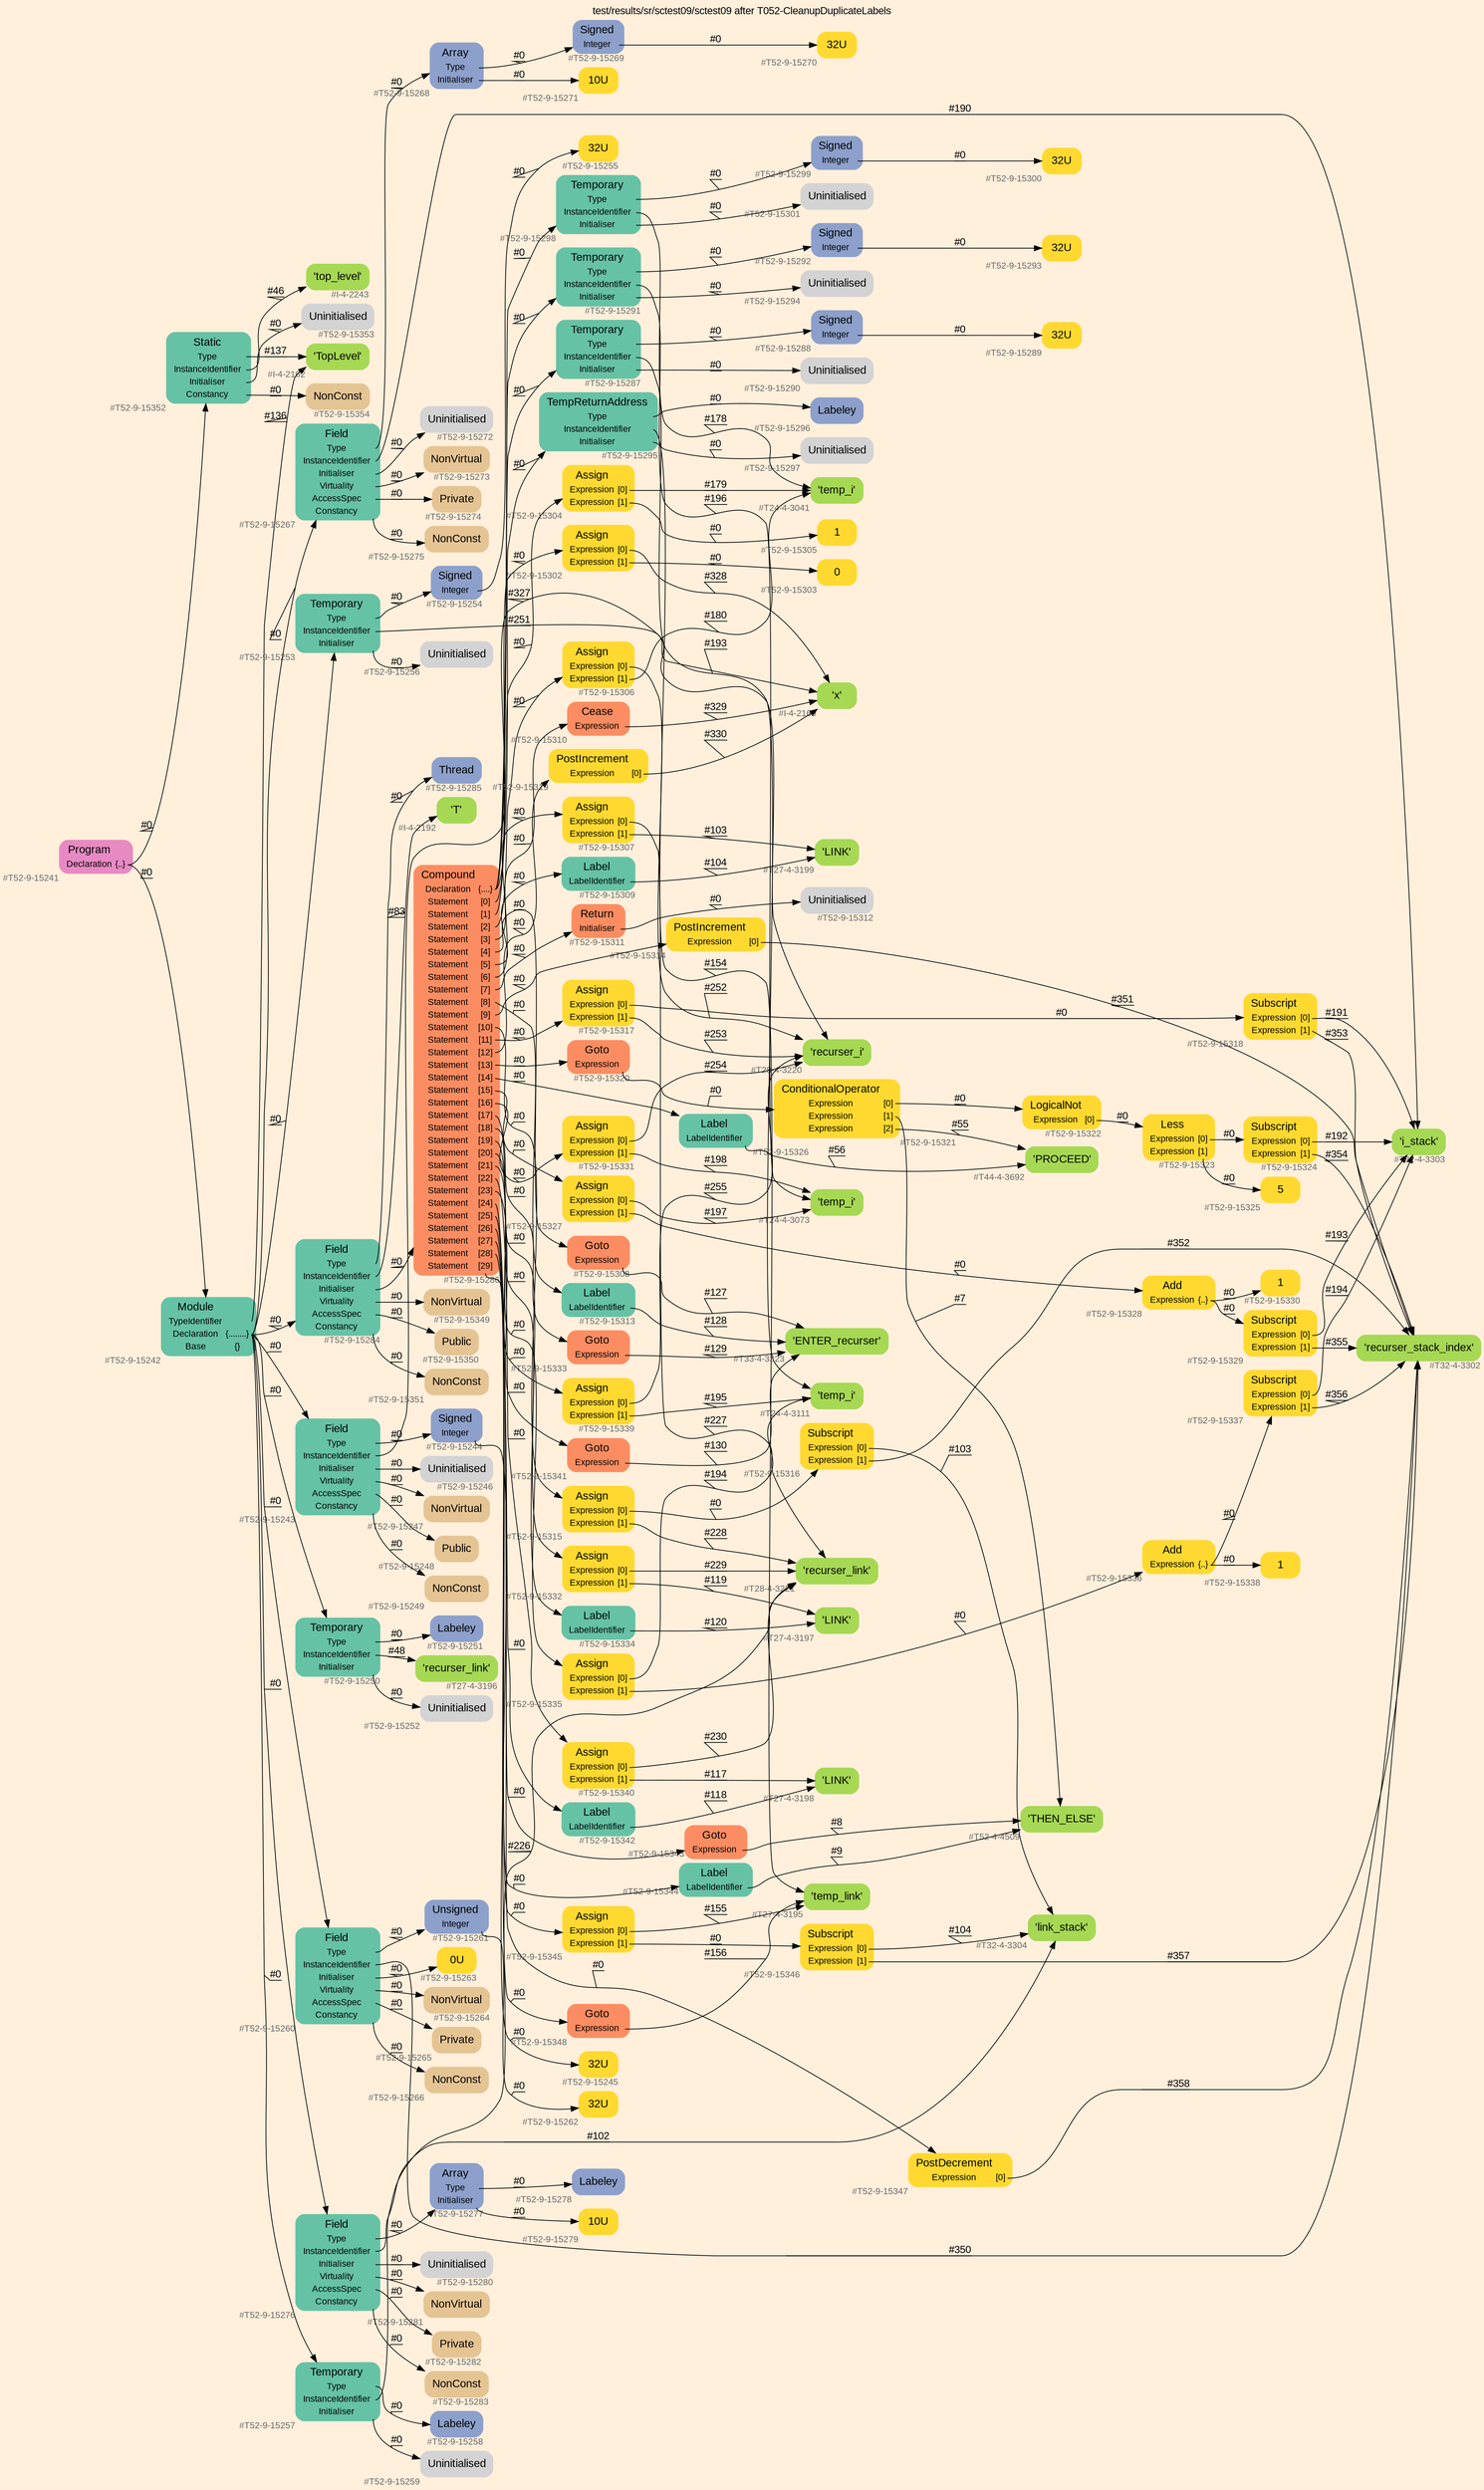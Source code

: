 digraph "test/results/sr/sctest09/sctest09 after T052-CleanupDuplicateLabels" {
label = "test/results/sr/sctest09/sctest09 after T052-CleanupDuplicateLabels"
labelloc = t
graph [
    rankdir = "LR"
    ranksep = 0.3
    bgcolor = antiquewhite1
    color = black
    fontcolor = black
    fontname = "Arial"
];
node [
    fontname = "Arial"
];
edge [
    fontname = "Arial"
];

// -------------------- node figure --------------------
// -------- block #T52-9-15241 ----------
"#T52-9-15241" [
    fillcolor = "/set28/4"
    xlabel = "#T52-9-15241"
    fontsize = "12"
    fontcolor = grey40
    shape = "plaintext"
    label = <<TABLE BORDER="0" CELLBORDER="0" CELLSPACING="0">
     <TR><TD><FONT COLOR="black" POINT-SIZE="15">Program</FONT></TD></TR>
     <TR><TD><FONT COLOR="black" POINT-SIZE="12">Declaration</FONT></TD><TD PORT="port0"><FONT COLOR="black" POINT-SIZE="12">{..}</FONT></TD></TR>
    </TABLE>>
    style = "rounded,filled"
];

// -------- block #T52-9-15242 ----------
"#T52-9-15242" [
    fillcolor = "/set28/1"
    xlabel = "#T52-9-15242"
    fontsize = "12"
    fontcolor = grey40
    shape = "plaintext"
    label = <<TABLE BORDER="0" CELLBORDER="0" CELLSPACING="0">
     <TR><TD><FONT COLOR="black" POINT-SIZE="15">Module</FONT></TD></TR>
     <TR><TD><FONT COLOR="black" POINT-SIZE="12">TypeIdentifier</FONT></TD><TD PORT="port0"></TD></TR>
     <TR><TD><FONT COLOR="black" POINT-SIZE="12">Declaration</FONT></TD><TD PORT="port1"><FONT COLOR="black" POINT-SIZE="12">{........}</FONT></TD></TR>
     <TR><TD><FONT COLOR="black" POINT-SIZE="12">Base</FONT></TD><TD PORT="port2"><FONT COLOR="black" POINT-SIZE="12">{}</FONT></TD></TR>
    </TABLE>>
    style = "rounded,filled"
];

// -------- block #I-4-2162 ----------
"#I-4-2162" [
    fillcolor = "/set28/5"
    xlabel = "#I-4-2162"
    fontsize = "12"
    fontcolor = grey40
    shape = "plaintext"
    label = <<TABLE BORDER="0" CELLBORDER="0" CELLSPACING="0">
     <TR><TD><FONT COLOR="black" POINT-SIZE="15">'TopLevel'</FONT></TD></TR>
    </TABLE>>
    style = "rounded,filled"
];

// -------- block #T52-9-15243 ----------
"#T52-9-15243" [
    fillcolor = "/set28/1"
    xlabel = "#T52-9-15243"
    fontsize = "12"
    fontcolor = grey40
    shape = "plaintext"
    label = <<TABLE BORDER="0" CELLBORDER="0" CELLSPACING="0">
     <TR><TD><FONT COLOR="black" POINT-SIZE="15">Field</FONT></TD></TR>
     <TR><TD><FONT COLOR="black" POINT-SIZE="12">Type</FONT></TD><TD PORT="port0"></TD></TR>
     <TR><TD><FONT COLOR="black" POINT-SIZE="12">InstanceIdentifier</FONT></TD><TD PORT="port1"></TD></TR>
     <TR><TD><FONT COLOR="black" POINT-SIZE="12">Initialiser</FONT></TD><TD PORT="port2"></TD></TR>
     <TR><TD><FONT COLOR="black" POINT-SIZE="12">Virtuality</FONT></TD><TD PORT="port3"></TD></TR>
     <TR><TD><FONT COLOR="black" POINT-SIZE="12">AccessSpec</FONT></TD><TD PORT="port4"></TD></TR>
     <TR><TD><FONT COLOR="black" POINT-SIZE="12">Constancy</FONT></TD><TD PORT="port5"></TD></TR>
    </TABLE>>
    style = "rounded,filled"
];

// -------- block #T52-9-15244 ----------
"#T52-9-15244" [
    fillcolor = "/set28/3"
    xlabel = "#T52-9-15244"
    fontsize = "12"
    fontcolor = grey40
    shape = "plaintext"
    label = <<TABLE BORDER="0" CELLBORDER="0" CELLSPACING="0">
     <TR><TD><FONT COLOR="black" POINT-SIZE="15">Signed</FONT></TD></TR>
     <TR><TD><FONT COLOR="black" POINT-SIZE="12">Integer</FONT></TD><TD PORT="port0"></TD></TR>
    </TABLE>>
    style = "rounded,filled"
];

// -------- block #T52-9-15245 ----------
"#T52-9-15245" [
    fillcolor = "/set28/6"
    xlabel = "#T52-9-15245"
    fontsize = "12"
    fontcolor = grey40
    shape = "plaintext"
    label = <<TABLE BORDER="0" CELLBORDER="0" CELLSPACING="0">
     <TR><TD><FONT COLOR="black" POINT-SIZE="15">32U</FONT></TD></TR>
    </TABLE>>
    style = "rounded,filled"
];

// -------- block #I-4-2169 ----------
"#I-4-2169" [
    fillcolor = "/set28/5"
    xlabel = "#I-4-2169"
    fontsize = "12"
    fontcolor = grey40
    shape = "plaintext"
    label = <<TABLE BORDER="0" CELLBORDER="0" CELLSPACING="0">
     <TR><TD><FONT COLOR="black" POINT-SIZE="15">'x'</FONT></TD></TR>
    </TABLE>>
    style = "rounded,filled"
];

// -------- block #T52-9-15246 ----------
"#T52-9-15246" [
    xlabel = "#T52-9-15246"
    fontsize = "12"
    fontcolor = grey40
    shape = "plaintext"
    label = <<TABLE BORDER="0" CELLBORDER="0" CELLSPACING="0">
     <TR><TD><FONT COLOR="black" POINT-SIZE="15">Uninitialised</FONT></TD></TR>
    </TABLE>>
    style = "rounded,filled"
];

// -------- block #T52-9-15247 ----------
"#T52-9-15247" [
    fillcolor = "/set28/7"
    xlabel = "#T52-9-15247"
    fontsize = "12"
    fontcolor = grey40
    shape = "plaintext"
    label = <<TABLE BORDER="0" CELLBORDER="0" CELLSPACING="0">
     <TR><TD><FONT COLOR="black" POINT-SIZE="15">NonVirtual</FONT></TD></TR>
    </TABLE>>
    style = "rounded,filled"
];

// -------- block #T52-9-15248 ----------
"#T52-9-15248" [
    fillcolor = "/set28/7"
    xlabel = "#T52-9-15248"
    fontsize = "12"
    fontcolor = grey40
    shape = "plaintext"
    label = <<TABLE BORDER="0" CELLBORDER="0" CELLSPACING="0">
     <TR><TD><FONT COLOR="black" POINT-SIZE="15">Public</FONT></TD></TR>
    </TABLE>>
    style = "rounded,filled"
];

// -------- block #T52-9-15249 ----------
"#T52-9-15249" [
    fillcolor = "/set28/7"
    xlabel = "#T52-9-15249"
    fontsize = "12"
    fontcolor = grey40
    shape = "plaintext"
    label = <<TABLE BORDER="0" CELLBORDER="0" CELLSPACING="0">
     <TR><TD><FONT COLOR="black" POINT-SIZE="15">NonConst</FONT></TD></TR>
    </TABLE>>
    style = "rounded,filled"
];

// -------- block #T52-9-15250 ----------
"#T52-9-15250" [
    fillcolor = "/set28/1"
    xlabel = "#T52-9-15250"
    fontsize = "12"
    fontcolor = grey40
    shape = "plaintext"
    label = <<TABLE BORDER="0" CELLBORDER="0" CELLSPACING="0">
     <TR><TD><FONT COLOR="black" POINT-SIZE="15">Temporary</FONT></TD></TR>
     <TR><TD><FONT COLOR="black" POINT-SIZE="12">Type</FONT></TD><TD PORT="port0"></TD></TR>
     <TR><TD><FONT COLOR="black" POINT-SIZE="12">InstanceIdentifier</FONT></TD><TD PORT="port1"></TD></TR>
     <TR><TD><FONT COLOR="black" POINT-SIZE="12">Initialiser</FONT></TD><TD PORT="port2"></TD></TR>
    </TABLE>>
    style = "rounded,filled"
];

// -------- block #T52-9-15251 ----------
"#T52-9-15251" [
    fillcolor = "/set28/3"
    xlabel = "#T52-9-15251"
    fontsize = "12"
    fontcolor = grey40
    shape = "plaintext"
    label = <<TABLE BORDER="0" CELLBORDER="0" CELLSPACING="0">
     <TR><TD><FONT COLOR="black" POINT-SIZE="15">Labeley</FONT></TD></TR>
    </TABLE>>
    style = "rounded,filled"
];

// -------- block #T27-4-3196 ----------
"#T27-4-3196" [
    fillcolor = "/set28/5"
    xlabel = "#T27-4-3196"
    fontsize = "12"
    fontcolor = grey40
    shape = "plaintext"
    label = <<TABLE BORDER="0" CELLBORDER="0" CELLSPACING="0">
     <TR><TD><FONT COLOR="black" POINT-SIZE="15">'recurser_link'</FONT></TD></TR>
    </TABLE>>
    style = "rounded,filled"
];

// -------- block #T52-9-15252 ----------
"#T52-9-15252" [
    xlabel = "#T52-9-15252"
    fontsize = "12"
    fontcolor = grey40
    shape = "plaintext"
    label = <<TABLE BORDER="0" CELLBORDER="0" CELLSPACING="0">
     <TR><TD><FONT COLOR="black" POINT-SIZE="15">Uninitialised</FONT></TD></TR>
    </TABLE>>
    style = "rounded,filled"
];

// -------- block #T52-9-15253 ----------
"#T52-9-15253" [
    fillcolor = "/set28/1"
    xlabel = "#T52-9-15253"
    fontsize = "12"
    fontcolor = grey40
    shape = "plaintext"
    label = <<TABLE BORDER="0" CELLBORDER="0" CELLSPACING="0">
     <TR><TD><FONT COLOR="black" POINT-SIZE="15">Temporary</FONT></TD></TR>
     <TR><TD><FONT COLOR="black" POINT-SIZE="12">Type</FONT></TD><TD PORT="port0"></TD></TR>
     <TR><TD><FONT COLOR="black" POINT-SIZE="12">InstanceIdentifier</FONT></TD><TD PORT="port1"></TD></TR>
     <TR><TD><FONT COLOR="black" POINT-SIZE="12">Initialiser</FONT></TD><TD PORT="port2"></TD></TR>
    </TABLE>>
    style = "rounded,filled"
];

// -------- block #T52-9-15254 ----------
"#T52-9-15254" [
    fillcolor = "/set28/3"
    xlabel = "#T52-9-15254"
    fontsize = "12"
    fontcolor = grey40
    shape = "plaintext"
    label = <<TABLE BORDER="0" CELLBORDER="0" CELLSPACING="0">
     <TR><TD><FONT COLOR="black" POINT-SIZE="15">Signed</FONT></TD></TR>
     <TR><TD><FONT COLOR="black" POINT-SIZE="12">Integer</FONT></TD><TD PORT="port0"></TD></TR>
    </TABLE>>
    style = "rounded,filled"
];

// -------- block #T52-9-15255 ----------
"#T52-9-15255" [
    fillcolor = "/set28/6"
    xlabel = "#T52-9-15255"
    fontsize = "12"
    fontcolor = grey40
    shape = "plaintext"
    label = <<TABLE BORDER="0" CELLBORDER="0" CELLSPACING="0">
     <TR><TD><FONT COLOR="black" POINT-SIZE="15">32U</FONT></TD></TR>
    </TABLE>>
    style = "rounded,filled"
];

// -------- block #T28-4-3220 ----------
"#T28-4-3220" [
    fillcolor = "/set28/5"
    xlabel = "#T28-4-3220"
    fontsize = "12"
    fontcolor = grey40
    shape = "plaintext"
    label = <<TABLE BORDER="0" CELLBORDER="0" CELLSPACING="0">
     <TR><TD><FONT COLOR="black" POINT-SIZE="15">'recurser_i'</FONT></TD></TR>
    </TABLE>>
    style = "rounded,filled"
];

// -------- block #T52-9-15256 ----------
"#T52-9-15256" [
    xlabel = "#T52-9-15256"
    fontsize = "12"
    fontcolor = grey40
    shape = "plaintext"
    label = <<TABLE BORDER="0" CELLBORDER="0" CELLSPACING="0">
     <TR><TD><FONT COLOR="black" POINT-SIZE="15">Uninitialised</FONT></TD></TR>
    </TABLE>>
    style = "rounded,filled"
];

// -------- block #T52-9-15257 ----------
"#T52-9-15257" [
    fillcolor = "/set28/1"
    xlabel = "#T52-9-15257"
    fontsize = "12"
    fontcolor = grey40
    shape = "plaintext"
    label = <<TABLE BORDER="0" CELLBORDER="0" CELLSPACING="0">
     <TR><TD><FONT COLOR="black" POINT-SIZE="15">Temporary</FONT></TD></TR>
     <TR><TD><FONT COLOR="black" POINT-SIZE="12">Type</FONT></TD><TD PORT="port0"></TD></TR>
     <TR><TD><FONT COLOR="black" POINT-SIZE="12">InstanceIdentifier</FONT></TD><TD PORT="port1"></TD></TR>
     <TR><TD><FONT COLOR="black" POINT-SIZE="12">Initialiser</FONT></TD><TD PORT="port2"></TD></TR>
    </TABLE>>
    style = "rounded,filled"
];

// -------- block #T52-9-15258 ----------
"#T52-9-15258" [
    fillcolor = "/set28/3"
    xlabel = "#T52-9-15258"
    fontsize = "12"
    fontcolor = grey40
    shape = "plaintext"
    label = <<TABLE BORDER="0" CELLBORDER="0" CELLSPACING="0">
     <TR><TD><FONT COLOR="black" POINT-SIZE="15">Labeley</FONT></TD></TR>
    </TABLE>>
    style = "rounded,filled"
];

// -------- block #T28-4-3221 ----------
"#T28-4-3221" [
    fillcolor = "/set28/5"
    xlabel = "#T28-4-3221"
    fontsize = "12"
    fontcolor = grey40
    shape = "plaintext"
    label = <<TABLE BORDER="0" CELLBORDER="0" CELLSPACING="0">
     <TR><TD><FONT COLOR="black" POINT-SIZE="15">'recurser_link'</FONT></TD></TR>
    </TABLE>>
    style = "rounded,filled"
];

// -------- block #T52-9-15259 ----------
"#T52-9-15259" [
    xlabel = "#T52-9-15259"
    fontsize = "12"
    fontcolor = grey40
    shape = "plaintext"
    label = <<TABLE BORDER="0" CELLBORDER="0" CELLSPACING="0">
     <TR><TD><FONT COLOR="black" POINT-SIZE="15">Uninitialised</FONT></TD></TR>
    </TABLE>>
    style = "rounded,filled"
];

// -------- block #T52-9-15260 ----------
"#T52-9-15260" [
    fillcolor = "/set28/1"
    xlabel = "#T52-9-15260"
    fontsize = "12"
    fontcolor = grey40
    shape = "plaintext"
    label = <<TABLE BORDER="0" CELLBORDER="0" CELLSPACING="0">
     <TR><TD><FONT COLOR="black" POINT-SIZE="15">Field</FONT></TD></TR>
     <TR><TD><FONT COLOR="black" POINT-SIZE="12">Type</FONT></TD><TD PORT="port0"></TD></TR>
     <TR><TD><FONT COLOR="black" POINT-SIZE="12">InstanceIdentifier</FONT></TD><TD PORT="port1"></TD></TR>
     <TR><TD><FONT COLOR="black" POINT-SIZE="12">Initialiser</FONT></TD><TD PORT="port2"></TD></TR>
     <TR><TD><FONT COLOR="black" POINT-SIZE="12">Virtuality</FONT></TD><TD PORT="port3"></TD></TR>
     <TR><TD><FONT COLOR="black" POINT-SIZE="12">AccessSpec</FONT></TD><TD PORT="port4"></TD></TR>
     <TR><TD><FONT COLOR="black" POINT-SIZE="12">Constancy</FONT></TD><TD PORT="port5"></TD></TR>
    </TABLE>>
    style = "rounded,filled"
];

// -------- block #T52-9-15261 ----------
"#T52-9-15261" [
    fillcolor = "/set28/3"
    xlabel = "#T52-9-15261"
    fontsize = "12"
    fontcolor = grey40
    shape = "plaintext"
    label = <<TABLE BORDER="0" CELLBORDER="0" CELLSPACING="0">
     <TR><TD><FONT COLOR="black" POINT-SIZE="15">Unsigned</FONT></TD></TR>
     <TR><TD><FONT COLOR="black" POINT-SIZE="12">Integer</FONT></TD><TD PORT="port0"></TD></TR>
    </TABLE>>
    style = "rounded,filled"
];

// -------- block #T52-9-15262 ----------
"#T52-9-15262" [
    fillcolor = "/set28/6"
    xlabel = "#T52-9-15262"
    fontsize = "12"
    fontcolor = grey40
    shape = "plaintext"
    label = <<TABLE BORDER="0" CELLBORDER="0" CELLSPACING="0">
     <TR><TD><FONT COLOR="black" POINT-SIZE="15">32U</FONT></TD></TR>
    </TABLE>>
    style = "rounded,filled"
];

// -------- block #T32-4-3302 ----------
"#T32-4-3302" [
    fillcolor = "/set28/5"
    xlabel = "#T32-4-3302"
    fontsize = "12"
    fontcolor = grey40
    shape = "plaintext"
    label = <<TABLE BORDER="0" CELLBORDER="0" CELLSPACING="0">
     <TR><TD><FONT COLOR="black" POINT-SIZE="15">'recurser_stack_index'</FONT></TD></TR>
    </TABLE>>
    style = "rounded,filled"
];

// -------- block #T52-9-15263 ----------
"#T52-9-15263" [
    fillcolor = "/set28/6"
    xlabel = "#T52-9-15263"
    fontsize = "12"
    fontcolor = grey40
    shape = "plaintext"
    label = <<TABLE BORDER="0" CELLBORDER="0" CELLSPACING="0">
     <TR><TD><FONT COLOR="black" POINT-SIZE="15">0U</FONT></TD></TR>
    </TABLE>>
    style = "rounded,filled"
];

// -------- block #T52-9-15264 ----------
"#T52-9-15264" [
    fillcolor = "/set28/7"
    xlabel = "#T52-9-15264"
    fontsize = "12"
    fontcolor = grey40
    shape = "plaintext"
    label = <<TABLE BORDER="0" CELLBORDER="0" CELLSPACING="0">
     <TR><TD><FONT COLOR="black" POINT-SIZE="15">NonVirtual</FONT></TD></TR>
    </TABLE>>
    style = "rounded,filled"
];

// -------- block #T52-9-15265 ----------
"#T52-9-15265" [
    fillcolor = "/set28/7"
    xlabel = "#T52-9-15265"
    fontsize = "12"
    fontcolor = grey40
    shape = "plaintext"
    label = <<TABLE BORDER="0" CELLBORDER="0" CELLSPACING="0">
     <TR><TD><FONT COLOR="black" POINT-SIZE="15">Private</FONT></TD></TR>
    </TABLE>>
    style = "rounded,filled"
];

// -------- block #T52-9-15266 ----------
"#T52-9-15266" [
    fillcolor = "/set28/7"
    xlabel = "#T52-9-15266"
    fontsize = "12"
    fontcolor = grey40
    shape = "plaintext"
    label = <<TABLE BORDER="0" CELLBORDER="0" CELLSPACING="0">
     <TR><TD><FONT COLOR="black" POINT-SIZE="15">NonConst</FONT></TD></TR>
    </TABLE>>
    style = "rounded,filled"
];

// -------- block #T52-9-15267 ----------
"#T52-9-15267" [
    fillcolor = "/set28/1"
    xlabel = "#T52-9-15267"
    fontsize = "12"
    fontcolor = grey40
    shape = "plaintext"
    label = <<TABLE BORDER="0" CELLBORDER="0" CELLSPACING="0">
     <TR><TD><FONT COLOR="black" POINT-SIZE="15">Field</FONT></TD></TR>
     <TR><TD><FONT COLOR="black" POINT-SIZE="12">Type</FONT></TD><TD PORT="port0"></TD></TR>
     <TR><TD><FONT COLOR="black" POINT-SIZE="12">InstanceIdentifier</FONT></TD><TD PORT="port1"></TD></TR>
     <TR><TD><FONT COLOR="black" POINT-SIZE="12">Initialiser</FONT></TD><TD PORT="port2"></TD></TR>
     <TR><TD><FONT COLOR="black" POINT-SIZE="12">Virtuality</FONT></TD><TD PORT="port3"></TD></TR>
     <TR><TD><FONT COLOR="black" POINT-SIZE="12">AccessSpec</FONT></TD><TD PORT="port4"></TD></TR>
     <TR><TD><FONT COLOR="black" POINT-SIZE="12">Constancy</FONT></TD><TD PORT="port5"></TD></TR>
    </TABLE>>
    style = "rounded,filled"
];

// -------- block #T52-9-15268 ----------
"#T52-9-15268" [
    fillcolor = "/set28/3"
    xlabel = "#T52-9-15268"
    fontsize = "12"
    fontcolor = grey40
    shape = "plaintext"
    label = <<TABLE BORDER="0" CELLBORDER="0" CELLSPACING="0">
     <TR><TD><FONT COLOR="black" POINT-SIZE="15">Array</FONT></TD></TR>
     <TR><TD><FONT COLOR="black" POINT-SIZE="12">Type</FONT></TD><TD PORT="port0"></TD></TR>
     <TR><TD><FONT COLOR="black" POINT-SIZE="12">Initialiser</FONT></TD><TD PORT="port1"></TD></TR>
    </TABLE>>
    style = "rounded,filled"
];

// -------- block #T52-9-15269 ----------
"#T52-9-15269" [
    fillcolor = "/set28/3"
    xlabel = "#T52-9-15269"
    fontsize = "12"
    fontcolor = grey40
    shape = "plaintext"
    label = <<TABLE BORDER="0" CELLBORDER="0" CELLSPACING="0">
     <TR><TD><FONT COLOR="black" POINT-SIZE="15">Signed</FONT></TD></TR>
     <TR><TD><FONT COLOR="black" POINT-SIZE="12">Integer</FONT></TD><TD PORT="port0"></TD></TR>
    </TABLE>>
    style = "rounded,filled"
];

// -------- block #T52-9-15270 ----------
"#T52-9-15270" [
    fillcolor = "/set28/6"
    xlabel = "#T52-9-15270"
    fontsize = "12"
    fontcolor = grey40
    shape = "plaintext"
    label = <<TABLE BORDER="0" CELLBORDER="0" CELLSPACING="0">
     <TR><TD><FONT COLOR="black" POINT-SIZE="15">32U</FONT></TD></TR>
    </TABLE>>
    style = "rounded,filled"
];

// -------- block #T52-9-15271 ----------
"#T52-9-15271" [
    fillcolor = "/set28/6"
    xlabel = "#T52-9-15271"
    fontsize = "12"
    fontcolor = grey40
    shape = "plaintext"
    label = <<TABLE BORDER="0" CELLBORDER="0" CELLSPACING="0">
     <TR><TD><FONT COLOR="black" POINT-SIZE="15">10U</FONT></TD></TR>
    </TABLE>>
    style = "rounded,filled"
];

// -------- block #T32-4-3303 ----------
"#T32-4-3303" [
    fillcolor = "/set28/5"
    xlabel = "#T32-4-3303"
    fontsize = "12"
    fontcolor = grey40
    shape = "plaintext"
    label = <<TABLE BORDER="0" CELLBORDER="0" CELLSPACING="0">
     <TR><TD><FONT COLOR="black" POINT-SIZE="15">'i_stack'</FONT></TD></TR>
    </TABLE>>
    style = "rounded,filled"
];

// -------- block #T52-9-15272 ----------
"#T52-9-15272" [
    xlabel = "#T52-9-15272"
    fontsize = "12"
    fontcolor = grey40
    shape = "plaintext"
    label = <<TABLE BORDER="0" CELLBORDER="0" CELLSPACING="0">
     <TR><TD><FONT COLOR="black" POINT-SIZE="15">Uninitialised</FONT></TD></TR>
    </TABLE>>
    style = "rounded,filled"
];

// -------- block #T52-9-15273 ----------
"#T52-9-15273" [
    fillcolor = "/set28/7"
    xlabel = "#T52-9-15273"
    fontsize = "12"
    fontcolor = grey40
    shape = "plaintext"
    label = <<TABLE BORDER="0" CELLBORDER="0" CELLSPACING="0">
     <TR><TD><FONT COLOR="black" POINT-SIZE="15">NonVirtual</FONT></TD></TR>
    </TABLE>>
    style = "rounded,filled"
];

// -------- block #T52-9-15274 ----------
"#T52-9-15274" [
    fillcolor = "/set28/7"
    xlabel = "#T52-9-15274"
    fontsize = "12"
    fontcolor = grey40
    shape = "plaintext"
    label = <<TABLE BORDER="0" CELLBORDER="0" CELLSPACING="0">
     <TR><TD><FONT COLOR="black" POINT-SIZE="15">Private</FONT></TD></TR>
    </TABLE>>
    style = "rounded,filled"
];

// -------- block #T52-9-15275 ----------
"#T52-9-15275" [
    fillcolor = "/set28/7"
    xlabel = "#T52-9-15275"
    fontsize = "12"
    fontcolor = grey40
    shape = "plaintext"
    label = <<TABLE BORDER="0" CELLBORDER="0" CELLSPACING="0">
     <TR><TD><FONT COLOR="black" POINT-SIZE="15">NonConst</FONT></TD></TR>
    </TABLE>>
    style = "rounded,filled"
];

// -------- block #T52-9-15276 ----------
"#T52-9-15276" [
    fillcolor = "/set28/1"
    xlabel = "#T52-9-15276"
    fontsize = "12"
    fontcolor = grey40
    shape = "plaintext"
    label = <<TABLE BORDER="0" CELLBORDER="0" CELLSPACING="0">
     <TR><TD><FONT COLOR="black" POINT-SIZE="15">Field</FONT></TD></TR>
     <TR><TD><FONT COLOR="black" POINT-SIZE="12">Type</FONT></TD><TD PORT="port0"></TD></TR>
     <TR><TD><FONT COLOR="black" POINT-SIZE="12">InstanceIdentifier</FONT></TD><TD PORT="port1"></TD></TR>
     <TR><TD><FONT COLOR="black" POINT-SIZE="12">Initialiser</FONT></TD><TD PORT="port2"></TD></TR>
     <TR><TD><FONT COLOR="black" POINT-SIZE="12">Virtuality</FONT></TD><TD PORT="port3"></TD></TR>
     <TR><TD><FONT COLOR="black" POINT-SIZE="12">AccessSpec</FONT></TD><TD PORT="port4"></TD></TR>
     <TR><TD><FONT COLOR="black" POINT-SIZE="12">Constancy</FONT></TD><TD PORT="port5"></TD></TR>
    </TABLE>>
    style = "rounded,filled"
];

// -------- block #T52-9-15277 ----------
"#T52-9-15277" [
    fillcolor = "/set28/3"
    xlabel = "#T52-9-15277"
    fontsize = "12"
    fontcolor = grey40
    shape = "plaintext"
    label = <<TABLE BORDER="0" CELLBORDER="0" CELLSPACING="0">
     <TR><TD><FONT COLOR="black" POINT-SIZE="15">Array</FONT></TD></TR>
     <TR><TD><FONT COLOR="black" POINT-SIZE="12">Type</FONT></TD><TD PORT="port0"></TD></TR>
     <TR><TD><FONT COLOR="black" POINT-SIZE="12">Initialiser</FONT></TD><TD PORT="port1"></TD></TR>
    </TABLE>>
    style = "rounded,filled"
];

// -------- block #T52-9-15278 ----------
"#T52-9-15278" [
    fillcolor = "/set28/3"
    xlabel = "#T52-9-15278"
    fontsize = "12"
    fontcolor = grey40
    shape = "plaintext"
    label = <<TABLE BORDER="0" CELLBORDER="0" CELLSPACING="0">
     <TR><TD><FONT COLOR="black" POINT-SIZE="15">Labeley</FONT></TD></TR>
    </TABLE>>
    style = "rounded,filled"
];

// -------- block #T52-9-15279 ----------
"#T52-9-15279" [
    fillcolor = "/set28/6"
    xlabel = "#T52-9-15279"
    fontsize = "12"
    fontcolor = grey40
    shape = "plaintext"
    label = <<TABLE BORDER="0" CELLBORDER="0" CELLSPACING="0">
     <TR><TD><FONT COLOR="black" POINT-SIZE="15">10U</FONT></TD></TR>
    </TABLE>>
    style = "rounded,filled"
];

// -------- block #T32-4-3304 ----------
"#T32-4-3304" [
    fillcolor = "/set28/5"
    xlabel = "#T32-4-3304"
    fontsize = "12"
    fontcolor = grey40
    shape = "plaintext"
    label = <<TABLE BORDER="0" CELLBORDER="0" CELLSPACING="0">
     <TR><TD><FONT COLOR="black" POINT-SIZE="15">'link_stack'</FONT></TD></TR>
    </TABLE>>
    style = "rounded,filled"
];

// -------- block #T52-9-15280 ----------
"#T52-9-15280" [
    xlabel = "#T52-9-15280"
    fontsize = "12"
    fontcolor = grey40
    shape = "plaintext"
    label = <<TABLE BORDER="0" CELLBORDER="0" CELLSPACING="0">
     <TR><TD><FONT COLOR="black" POINT-SIZE="15">Uninitialised</FONT></TD></TR>
    </TABLE>>
    style = "rounded,filled"
];

// -------- block #T52-9-15281 ----------
"#T52-9-15281" [
    fillcolor = "/set28/7"
    xlabel = "#T52-9-15281"
    fontsize = "12"
    fontcolor = grey40
    shape = "plaintext"
    label = <<TABLE BORDER="0" CELLBORDER="0" CELLSPACING="0">
     <TR><TD><FONT COLOR="black" POINT-SIZE="15">NonVirtual</FONT></TD></TR>
    </TABLE>>
    style = "rounded,filled"
];

// -------- block #T52-9-15282 ----------
"#T52-9-15282" [
    fillcolor = "/set28/7"
    xlabel = "#T52-9-15282"
    fontsize = "12"
    fontcolor = grey40
    shape = "plaintext"
    label = <<TABLE BORDER="0" CELLBORDER="0" CELLSPACING="0">
     <TR><TD><FONT COLOR="black" POINT-SIZE="15">Private</FONT></TD></TR>
    </TABLE>>
    style = "rounded,filled"
];

// -------- block #T52-9-15283 ----------
"#T52-9-15283" [
    fillcolor = "/set28/7"
    xlabel = "#T52-9-15283"
    fontsize = "12"
    fontcolor = grey40
    shape = "plaintext"
    label = <<TABLE BORDER="0" CELLBORDER="0" CELLSPACING="0">
     <TR><TD><FONT COLOR="black" POINT-SIZE="15">NonConst</FONT></TD></TR>
    </TABLE>>
    style = "rounded,filled"
];

// -------- block #T52-9-15284 ----------
"#T52-9-15284" [
    fillcolor = "/set28/1"
    xlabel = "#T52-9-15284"
    fontsize = "12"
    fontcolor = grey40
    shape = "plaintext"
    label = <<TABLE BORDER="0" CELLBORDER="0" CELLSPACING="0">
     <TR><TD><FONT COLOR="black" POINT-SIZE="15">Field</FONT></TD></TR>
     <TR><TD><FONT COLOR="black" POINT-SIZE="12">Type</FONT></TD><TD PORT="port0"></TD></TR>
     <TR><TD><FONT COLOR="black" POINT-SIZE="12">InstanceIdentifier</FONT></TD><TD PORT="port1"></TD></TR>
     <TR><TD><FONT COLOR="black" POINT-SIZE="12">Initialiser</FONT></TD><TD PORT="port2"></TD></TR>
     <TR><TD><FONT COLOR="black" POINT-SIZE="12">Virtuality</FONT></TD><TD PORT="port3"></TD></TR>
     <TR><TD><FONT COLOR="black" POINT-SIZE="12">AccessSpec</FONT></TD><TD PORT="port4"></TD></TR>
     <TR><TD><FONT COLOR="black" POINT-SIZE="12">Constancy</FONT></TD><TD PORT="port5"></TD></TR>
    </TABLE>>
    style = "rounded,filled"
];

// -------- block #T52-9-15285 ----------
"#T52-9-15285" [
    fillcolor = "/set28/3"
    xlabel = "#T52-9-15285"
    fontsize = "12"
    fontcolor = grey40
    shape = "plaintext"
    label = <<TABLE BORDER="0" CELLBORDER="0" CELLSPACING="0">
     <TR><TD><FONT COLOR="black" POINT-SIZE="15">Thread</FONT></TD></TR>
    </TABLE>>
    style = "rounded,filled"
];

// -------- block #I-4-2192 ----------
"#I-4-2192" [
    fillcolor = "/set28/5"
    xlabel = "#I-4-2192"
    fontsize = "12"
    fontcolor = grey40
    shape = "plaintext"
    label = <<TABLE BORDER="0" CELLBORDER="0" CELLSPACING="0">
     <TR><TD><FONT COLOR="black" POINT-SIZE="15">'T'</FONT></TD></TR>
    </TABLE>>
    style = "rounded,filled"
];

// -------- block #T52-9-15286 ----------
"#T52-9-15286" [
    fillcolor = "/set28/2"
    xlabel = "#T52-9-15286"
    fontsize = "12"
    fontcolor = grey40
    shape = "plaintext"
    label = <<TABLE BORDER="0" CELLBORDER="0" CELLSPACING="0">
     <TR><TD><FONT COLOR="black" POINT-SIZE="15">Compound</FONT></TD></TR>
     <TR><TD><FONT COLOR="black" POINT-SIZE="12">Declaration</FONT></TD><TD PORT="port0"><FONT COLOR="black" POINT-SIZE="12">{....}</FONT></TD></TR>
     <TR><TD><FONT COLOR="black" POINT-SIZE="12">Statement</FONT></TD><TD PORT="port1"><FONT COLOR="black" POINT-SIZE="12">[0]</FONT></TD></TR>
     <TR><TD><FONT COLOR="black" POINT-SIZE="12">Statement</FONT></TD><TD PORT="port2"><FONT COLOR="black" POINT-SIZE="12">[1]</FONT></TD></TR>
     <TR><TD><FONT COLOR="black" POINT-SIZE="12">Statement</FONT></TD><TD PORT="port3"><FONT COLOR="black" POINT-SIZE="12">[2]</FONT></TD></TR>
     <TR><TD><FONT COLOR="black" POINT-SIZE="12">Statement</FONT></TD><TD PORT="port4"><FONT COLOR="black" POINT-SIZE="12">[3]</FONT></TD></TR>
     <TR><TD><FONT COLOR="black" POINT-SIZE="12">Statement</FONT></TD><TD PORT="port5"><FONT COLOR="black" POINT-SIZE="12">[4]</FONT></TD></TR>
     <TR><TD><FONT COLOR="black" POINT-SIZE="12">Statement</FONT></TD><TD PORT="port6"><FONT COLOR="black" POINT-SIZE="12">[5]</FONT></TD></TR>
     <TR><TD><FONT COLOR="black" POINT-SIZE="12">Statement</FONT></TD><TD PORT="port7"><FONT COLOR="black" POINT-SIZE="12">[6]</FONT></TD></TR>
     <TR><TD><FONT COLOR="black" POINT-SIZE="12">Statement</FONT></TD><TD PORT="port8"><FONT COLOR="black" POINT-SIZE="12">[7]</FONT></TD></TR>
     <TR><TD><FONT COLOR="black" POINT-SIZE="12">Statement</FONT></TD><TD PORT="port9"><FONT COLOR="black" POINT-SIZE="12">[8]</FONT></TD></TR>
     <TR><TD><FONT COLOR="black" POINT-SIZE="12">Statement</FONT></TD><TD PORT="port10"><FONT COLOR="black" POINT-SIZE="12">[9]</FONT></TD></TR>
     <TR><TD><FONT COLOR="black" POINT-SIZE="12">Statement</FONT></TD><TD PORT="port11"><FONT COLOR="black" POINT-SIZE="12">[10]</FONT></TD></TR>
     <TR><TD><FONT COLOR="black" POINT-SIZE="12">Statement</FONT></TD><TD PORT="port12"><FONT COLOR="black" POINT-SIZE="12">[11]</FONT></TD></TR>
     <TR><TD><FONT COLOR="black" POINT-SIZE="12">Statement</FONT></TD><TD PORT="port13"><FONT COLOR="black" POINT-SIZE="12">[12]</FONT></TD></TR>
     <TR><TD><FONT COLOR="black" POINT-SIZE="12">Statement</FONT></TD><TD PORT="port14"><FONT COLOR="black" POINT-SIZE="12">[13]</FONT></TD></TR>
     <TR><TD><FONT COLOR="black" POINT-SIZE="12">Statement</FONT></TD><TD PORT="port15"><FONT COLOR="black" POINT-SIZE="12">[14]</FONT></TD></TR>
     <TR><TD><FONT COLOR="black" POINT-SIZE="12">Statement</FONT></TD><TD PORT="port16"><FONT COLOR="black" POINT-SIZE="12">[15]</FONT></TD></TR>
     <TR><TD><FONT COLOR="black" POINT-SIZE="12">Statement</FONT></TD><TD PORT="port17"><FONT COLOR="black" POINT-SIZE="12">[16]</FONT></TD></TR>
     <TR><TD><FONT COLOR="black" POINT-SIZE="12">Statement</FONT></TD><TD PORT="port18"><FONT COLOR="black" POINT-SIZE="12">[17]</FONT></TD></TR>
     <TR><TD><FONT COLOR="black" POINT-SIZE="12">Statement</FONT></TD><TD PORT="port19"><FONT COLOR="black" POINT-SIZE="12">[18]</FONT></TD></TR>
     <TR><TD><FONT COLOR="black" POINT-SIZE="12">Statement</FONT></TD><TD PORT="port20"><FONT COLOR="black" POINT-SIZE="12">[19]</FONT></TD></TR>
     <TR><TD><FONT COLOR="black" POINT-SIZE="12">Statement</FONT></TD><TD PORT="port21"><FONT COLOR="black" POINT-SIZE="12">[20]</FONT></TD></TR>
     <TR><TD><FONT COLOR="black" POINT-SIZE="12">Statement</FONT></TD><TD PORT="port22"><FONT COLOR="black" POINT-SIZE="12">[21]</FONT></TD></TR>
     <TR><TD><FONT COLOR="black" POINT-SIZE="12">Statement</FONT></TD><TD PORT="port23"><FONT COLOR="black" POINT-SIZE="12">[22]</FONT></TD></TR>
     <TR><TD><FONT COLOR="black" POINT-SIZE="12">Statement</FONT></TD><TD PORT="port24"><FONT COLOR="black" POINT-SIZE="12">[23]</FONT></TD></TR>
     <TR><TD><FONT COLOR="black" POINT-SIZE="12">Statement</FONT></TD><TD PORT="port25"><FONT COLOR="black" POINT-SIZE="12">[24]</FONT></TD></TR>
     <TR><TD><FONT COLOR="black" POINT-SIZE="12">Statement</FONT></TD><TD PORT="port26"><FONT COLOR="black" POINT-SIZE="12">[25]</FONT></TD></TR>
     <TR><TD><FONT COLOR="black" POINT-SIZE="12">Statement</FONT></TD><TD PORT="port27"><FONT COLOR="black" POINT-SIZE="12">[26]</FONT></TD></TR>
     <TR><TD><FONT COLOR="black" POINT-SIZE="12">Statement</FONT></TD><TD PORT="port28"><FONT COLOR="black" POINT-SIZE="12">[27]</FONT></TD></TR>
     <TR><TD><FONT COLOR="black" POINT-SIZE="12">Statement</FONT></TD><TD PORT="port29"><FONT COLOR="black" POINT-SIZE="12">[28]</FONT></TD></TR>
     <TR><TD><FONT COLOR="black" POINT-SIZE="12">Statement</FONT></TD><TD PORT="port30"><FONT COLOR="black" POINT-SIZE="12">[29]</FONT></TD></TR>
    </TABLE>>
    style = "rounded,filled"
];

// -------- block #T52-9-15287 ----------
"#T52-9-15287" [
    fillcolor = "/set28/1"
    xlabel = "#T52-9-15287"
    fontsize = "12"
    fontcolor = grey40
    shape = "plaintext"
    label = <<TABLE BORDER="0" CELLBORDER="0" CELLSPACING="0">
     <TR><TD><FONT COLOR="black" POINT-SIZE="15">Temporary</FONT></TD></TR>
     <TR><TD><FONT COLOR="black" POINT-SIZE="12">Type</FONT></TD><TD PORT="port0"></TD></TR>
     <TR><TD><FONT COLOR="black" POINT-SIZE="12">InstanceIdentifier</FONT></TD><TD PORT="port1"></TD></TR>
     <TR><TD><FONT COLOR="black" POINT-SIZE="12">Initialiser</FONT></TD><TD PORT="port2"></TD></TR>
    </TABLE>>
    style = "rounded,filled"
];

// -------- block #T52-9-15288 ----------
"#T52-9-15288" [
    fillcolor = "/set28/3"
    xlabel = "#T52-9-15288"
    fontsize = "12"
    fontcolor = grey40
    shape = "plaintext"
    label = <<TABLE BORDER="0" CELLBORDER="0" CELLSPACING="0">
     <TR><TD><FONT COLOR="black" POINT-SIZE="15">Signed</FONT></TD></TR>
     <TR><TD><FONT COLOR="black" POINT-SIZE="12">Integer</FONT></TD><TD PORT="port0"></TD></TR>
    </TABLE>>
    style = "rounded,filled"
];

// -------- block #T52-9-15289 ----------
"#T52-9-15289" [
    fillcolor = "/set28/6"
    xlabel = "#T52-9-15289"
    fontsize = "12"
    fontcolor = grey40
    shape = "plaintext"
    label = <<TABLE BORDER="0" CELLBORDER="0" CELLSPACING="0">
     <TR><TD><FONT COLOR="black" POINT-SIZE="15">32U</FONT></TD></TR>
    </TABLE>>
    style = "rounded,filled"
];

// -------- block #T24-4-3111 ----------
"#T24-4-3111" [
    fillcolor = "/set28/5"
    xlabel = "#T24-4-3111"
    fontsize = "12"
    fontcolor = grey40
    shape = "plaintext"
    label = <<TABLE BORDER="0" CELLBORDER="0" CELLSPACING="0">
     <TR><TD><FONT COLOR="black" POINT-SIZE="15">'temp_i'</FONT></TD></TR>
    </TABLE>>
    style = "rounded,filled"
];

// -------- block #T52-9-15290 ----------
"#T52-9-15290" [
    xlabel = "#T52-9-15290"
    fontsize = "12"
    fontcolor = grey40
    shape = "plaintext"
    label = <<TABLE BORDER="0" CELLBORDER="0" CELLSPACING="0">
     <TR><TD><FONT COLOR="black" POINT-SIZE="15">Uninitialised</FONT></TD></TR>
    </TABLE>>
    style = "rounded,filled"
];

// -------- block #T52-9-15291 ----------
"#T52-9-15291" [
    fillcolor = "/set28/1"
    xlabel = "#T52-9-15291"
    fontsize = "12"
    fontcolor = grey40
    shape = "plaintext"
    label = <<TABLE BORDER="0" CELLBORDER="0" CELLSPACING="0">
     <TR><TD><FONT COLOR="black" POINT-SIZE="15">Temporary</FONT></TD></TR>
     <TR><TD><FONT COLOR="black" POINT-SIZE="12">Type</FONT></TD><TD PORT="port0"></TD></TR>
     <TR><TD><FONT COLOR="black" POINT-SIZE="12">InstanceIdentifier</FONT></TD><TD PORT="port1"></TD></TR>
     <TR><TD><FONT COLOR="black" POINT-SIZE="12">Initialiser</FONT></TD><TD PORT="port2"></TD></TR>
    </TABLE>>
    style = "rounded,filled"
];

// -------- block #T52-9-15292 ----------
"#T52-9-15292" [
    fillcolor = "/set28/3"
    xlabel = "#T52-9-15292"
    fontsize = "12"
    fontcolor = grey40
    shape = "plaintext"
    label = <<TABLE BORDER="0" CELLBORDER="0" CELLSPACING="0">
     <TR><TD><FONT COLOR="black" POINT-SIZE="15">Signed</FONT></TD></TR>
     <TR><TD><FONT COLOR="black" POINT-SIZE="12">Integer</FONT></TD><TD PORT="port0"></TD></TR>
    </TABLE>>
    style = "rounded,filled"
];

// -------- block #T52-9-15293 ----------
"#T52-9-15293" [
    fillcolor = "/set28/6"
    xlabel = "#T52-9-15293"
    fontsize = "12"
    fontcolor = grey40
    shape = "plaintext"
    label = <<TABLE BORDER="0" CELLBORDER="0" CELLSPACING="0">
     <TR><TD><FONT COLOR="black" POINT-SIZE="15">32U</FONT></TD></TR>
    </TABLE>>
    style = "rounded,filled"
];

// -------- block #T24-4-3073 ----------
"#T24-4-3073" [
    fillcolor = "/set28/5"
    xlabel = "#T24-4-3073"
    fontsize = "12"
    fontcolor = grey40
    shape = "plaintext"
    label = <<TABLE BORDER="0" CELLBORDER="0" CELLSPACING="0">
     <TR><TD><FONT COLOR="black" POINT-SIZE="15">'temp_i'</FONT></TD></TR>
    </TABLE>>
    style = "rounded,filled"
];

// -------- block #T52-9-15294 ----------
"#T52-9-15294" [
    xlabel = "#T52-9-15294"
    fontsize = "12"
    fontcolor = grey40
    shape = "plaintext"
    label = <<TABLE BORDER="0" CELLBORDER="0" CELLSPACING="0">
     <TR><TD><FONT COLOR="black" POINT-SIZE="15">Uninitialised</FONT></TD></TR>
    </TABLE>>
    style = "rounded,filled"
];

// -------- block #T52-9-15295 ----------
"#T52-9-15295" [
    fillcolor = "/set28/1"
    xlabel = "#T52-9-15295"
    fontsize = "12"
    fontcolor = grey40
    shape = "plaintext"
    label = <<TABLE BORDER="0" CELLBORDER="0" CELLSPACING="0">
     <TR><TD><FONT COLOR="black" POINT-SIZE="15">TempReturnAddress</FONT></TD></TR>
     <TR><TD><FONT COLOR="black" POINT-SIZE="12">Type</FONT></TD><TD PORT="port0"></TD></TR>
     <TR><TD><FONT COLOR="black" POINT-SIZE="12">InstanceIdentifier</FONT></TD><TD PORT="port1"></TD></TR>
     <TR><TD><FONT COLOR="black" POINT-SIZE="12">Initialiser</FONT></TD><TD PORT="port2"></TD></TR>
    </TABLE>>
    style = "rounded,filled"
];

// -------- block #T52-9-15296 ----------
"#T52-9-15296" [
    fillcolor = "/set28/3"
    xlabel = "#T52-9-15296"
    fontsize = "12"
    fontcolor = grey40
    shape = "plaintext"
    label = <<TABLE BORDER="0" CELLBORDER="0" CELLSPACING="0">
     <TR><TD><FONT COLOR="black" POINT-SIZE="15">Labeley</FONT></TD></TR>
    </TABLE>>
    style = "rounded,filled"
];

// -------- block #T27-4-3195 ----------
"#T27-4-3195" [
    fillcolor = "/set28/5"
    xlabel = "#T27-4-3195"
    fontsize = "12"
    fontcolor = grey40
    shape = "plaintext"
    label = <<TABLE BORDER="0" CELLBORDER="0" CELLSPACING="0">
     <TR><TD><FONT COLOR="black" POINT-SIZE="15">'temp_link'</FONT></TD></TR>
    </TABLE>>
    style = "rounded,filled"
];

// -------- block #T52-9-15297 ----------
"#T52-9-15297" [
    xlabel = "#T52-9-15297"
    fontsize = "12"
    fontcolor = grey40
    shape = "plaintext"
    label = <<TABLE BORDER="0" CELLBORDER="0" CELLSPACING="0">
     <TR><TD><FONT COLOR="black" POINT-SIZE="15">Uninitialised</FONT></TD></TR>
    </TABLE>>
    style = "rounded,filled"
];

// -------- block #T52-9-15298 ----------
"#T52-9-15298" [
    fillcolor = "/set28/1"
    xlabel = "#T52-9-15298"
    fontsize = "12"
    fontcolor = grey40
    shape = "plaintext"
    label = <<TABLE BORDER="0" CELLBORDER="0" CELLSPACING="0">
     <TR><TD><FONT COLOR="black" POINT-SIZE="15">Temporary</FONT></TD></TR>
     <TR><TD><FONT COLOR="black" POINT-SIZE="12">Type</FONT></TD><TD PORT="port0"></TD></TR>
     <TR><TD><FONT COLOR="black" POINT-SIZE="12">InstanceIdentifier</FONT></TD><TD PORT="port1"></TD></TR>
     <TR><TD><FONT COLOR="black" POINT-SIZE="12">Initialiser</FONT></TD><TD PORT="port2"></TD></TR>
    </TABLE>>
    style = "rounded,filled"
];

// -------- block #T52-9-15299 ----------
"#T52-9-15299" [
    fillcolor = "/set28/3"
    xlabel = "#T52-9-15299"
    fontsize = "12"
    fontcolor = grey40
    shape = "plaintext"
    label = <<TABLE BORDER="0" CELLBORDER="0" CELLSPACING="0">
     <TR><TD><FONT COLOR="black" POINT-SIZE="15">Signed</FONT></TD></TR>
     <TR><TD><FONT COLOR="black" POINT-SIZE="12">Integer</FONT></TD><TD PORT="port0"></TD></TR>
    </TABLE>>
    style = "rounded,filled"
];

// -------- block #T52-9-15300 ----------
"#T52-9-15300" [
    fillcolor = "/set28/6"
    xlabel = "#T52-9-15300"
    fontsize = "12"
    fontcolor = grey40
    shape = "plaintext"
    label = <<TABLE BORDER="0" CELLBORDER="0" CELLSPACING="0">
     <TR><TD><FONT COLOR="black" POINT-SIZE="15">32U</FONT></TD></TR>
    </TABLE>>
    style = "rounded,filled"
];

// -------- block #T24-4-3041 ----------
"#T24-4-3041" [
    fillcolor = "/set28/5"
    xlabel = "#T24-4-3041"
    fontsize = "12"
    fontcolor = grey40
    shape = "plaintext"
    label = <<TABLE BORDER="0" CELLBORDER="0" CELLSPACING="0">
     <TR><TD><FONT COLOR="black" POINT-SIZE="15">'temp_i'</FONT></TD></TR>
    </TABLE>>
    style = "rounded,filled"
];

// -------- block #T52-9-15301 ----------
"#T52-9-15301" [
    xlabel = "#T52-9-15301"
    fontsize = "12"
    fontcolor = grey40
    shape = "plaintext"
    label = <<TABLE BORDER="0" CELLBORDER="0" CELLSPACING="0">
     <TR><TD><FONT COLOR="black" POINT-SIZE="15">Uninitialised</FONT></TD></TR>
    </TABLE>>
    style = "rounded,filled"
];

// -------- block #T52-9-15302 ----------
"#T52-9-15302" [
    fillcolor = "/set28/6"
    xlabel = "#T52-9-15302"
    fontsize = "12"
    fontcolor = grey40
    shape = "plaintext"
    label = <<TABLE BORDER="0" CELLBORDER="0" CELLSPACING="0">
     <TR><TD><FONT COLOR="black" POINT-SIZE="15">Assign</FONT></TD></TR>
     <TR><TD><FONT COLOR="black" POINT-SIZE="12">Expression</FONT></TD><TD PORT="port0"><FONT COLOR="black" POINT-SIZE="12">[0]</FONT></TD></TR>
     <TR><TD><FONT COLOR="black" POINT-SIZE="12">Expression</FONT></TD><TD PORT="port1"><FONT COLOR="black" POINT-SIZE="12">[1]</FONT></TD></TR>
    </TABLE>>
    style = "rounded,filled"
];

// -------- block #T52-9-15303 ----------
"#T52-9-15303" [
    fillcolor = "/set28/6"
    xlabel = "#T52-9-15303"
    fontsize = "12"
    fontcolor = grey40
    shape = "plaintext"
    label = <<TABLE BORDER="0" CELLBORDER="0" CELLSPACING="0">
     <TR><TD><FONT COLOR="black" POINT-SIZE="15">0</FONT></TD></TR>
    </TABLE>>
    style = "rounded,filled"
];

// -------- block #T52-9-15304 ----------
"#T52-9-15304" [
    fillcolor = "/set28/6"
    xlabel = "#T52-9-15304"
    fontsize = "12"
    fontcolor = grey40
    shape = "plaintext"
    label = <<TABLE BORDER="0" CELLBORDER="0" CELLSPACING="0">
     <TR><TD><FONT COLOR="black" POINT-SIZE="15">Assign</FONT></TD></TR>
     <TR><TD><FONT COLOR="black" POINT-SIZE="12">Expression</FONT></TD><TD PORT="port0"><FONT COLOR="black" POINT-SIZE="12">[0]</FONT></TD></TR>
     <TR><TD><FONT COLOR="black" POINT-SIZE="12">Expression</FONT></TD><TD PORT="port1"><FONT COLOR="black" POINT-SIZE="12">[1]</FONT></TD></TR>
    </TABLE>>
    style = "rounded,filled"
];

// -------- block #T52-9-15305 ----------
"#T52-9-15305" [
    fillcolor = "/set28/6"
    xlabel = "#T52-9-15305"
    fontsize = "12"
    fontcolor = grey40
    shape = "plaintext"
    label = <<TABLE BORDER="0" CELLBORDER="0" CELLSPACING="0">
     <TR><TD><FONT COLOR="black" POINT-SIZE="15">1</FONT></TD></TR>
    </TABLE>>
    style = "rounded,filled"
];

// -------- block #T52-9-15306 ----------
"#T52-9-15306" [
    fillcolor = "/set28/6"
    xlabel = "#T52-9-15306"
    fontsize = "12"
    fontcolor = grey40
    shape = "plaintext"
    label = <<TABLE BORDER="0" CELLBORDER="0" CELLSPACING="0">
     <TR><TD><FONT COLOR="black" POINT-SIZE="15">Assign</FONT></TD></TR>
     <TR><TD><FONT COLOR="black" POINT-SIZE="12">Expression</FONT></TD><TD PORT="port0"><FONT COLOR="black" POINT-SIZE="12">[0]</FONT></TD></TR>
     <TR><TD><FONT COLOR="black" POINT-SIZE="12">Expression</FONT></TD><TD PORT="port1"><FONT COLOR="black" POINT-SIZE="12">[1]</FONT></TD></TR>
    </TABLE>>
    style = "rounded,filled"
];

// -------- block #T52-9-15307 ----------
"#T52-9-15307" [
    fillcolor = "/set28/6"
    xlabel = "#T52-9-15307"
    fontsize = "12"
    fontcolor = grey40
    shape = "plaintext"
    label = <<TABLE BORDER="0" CELLBORDER="0" CELLSPACING="0">
     <TR><TD><FONT COLOR="black" POINT-SIZE="15">Assign</FONT></TD></TR>
     <TR><TD><FONT COLOR="black" POINT-SIZE="12">Expression</FONT></TD><TD PORT="port0"><FONT COLOR="black" POINT-SIZE="12">[0]</FONT></TD></TR>
     <TR><TD><FONT COLOR="black" POINT-SIZE="12">Expression</FONT></TD><TD PORT="port1"><FONT COLOR="black" POINT-SIZE="12">[1]</FONT></TD></TR>
    </TABLE>>
    style = "rounded,filled"
];

// -------- block #T27-4-3199 ----------
"#T27-4-3199" [
    fillcolor = "/set28/5"
    xlabel = "#T27-4-3199"
    fontsize = "12"
    fontcolor = grey40
    shape = "plaintext"
    label = <<TABLE BORDER="0" CELLBORDER="0" CELLSPACING="0">
     <TR><TD><FONT COLOR="black" POINT-SIZE="15">'LINK'</FONT></TD></TR>
    </TABLE>>
    style = "rounded,filled"
];

// -------- block #T52-9-15308 ----------
"#T52-9-15308" [
    fillcolor = "/set28/2"
    xlabel = "#T52-9-15308"
    fontsize = "12"
    fontcolor = grey40
    shape = "plaintext"
    label = <<TABLE BORDER="0" CELLBORDER="0" CELLSPACING="0">
     <TR><TD><FONT COLOR="black" POINT-SIZE="15">Goto</FONT></TD></TR>
     <TR><TD><FONT COLOR="black" POINT-SIZE="12">Expression</FONT></TD><TD PORT="port0"></TD></TR>
    </TABLE>>
    style = "rounded,filled"
];

// -------- block #T33-4-3323 ----------
"#T33-4-3323" [
    fillcolor = "/set28/5"
    xlabel = "#T33-4-3323"
    fontsize = "12"
    fontcolor = grey40
    shape = "plaintext"
    label = <<TABLE BORDER="0" CELLBORDER="0" CELLSPACING="0">
     <TR><TD><FONT COLOR="black" POINT-SIZE="15">'ENTER_recurser'</FONT></TD></TR>
    </TABLE>>
    style = "rounded,filled"
];

// -------- block #T52-9-15309 ----------
"#T52-9-15309" [
    fillcolor = "/set28/1"
    xlabel = "#T52-9-15309"
    fontsize = "12"
    fontcolor = grey40
    shape = "plaintext"
    label = <<TABLE BORDER="0" CELLBORDER="0" CELLSPACING="0">
     <TR><TD><FONT COLOR="black" POINT-SIZE="15">Label</FONT></TD></TR>
     <TR><TD><FONT COLOR="black" POINT-SIZE="12">LabelIdentifier</FONT></TD><TD PORT="port0"></TD></TR>
    </TABLE>>
    style = "rounded,filled"
];

// -------- block #T52-9-15310 ----------
"#T52-9-15310" [
    fillcolor = "/set28/2"
    xlabel = "#T52-9-15310"
    fontsize = "12"
    fontcolor = grey40
    shape = "plaintext"
    label = <<TABLE BORDER="0" CELLBORDER="0" CELLSPACING="0">
     <TR><TD><FONT COLOR="black" POINT-SIZE="15">Cease</FONT></TD></TR>
     <TR><TD><FONT COLOR="black" POINT-SIZE="12">Expression</FONT></TD><TD PORT="port0"></TD></TR>
    </TABLE>>
    style = "rounded,filled"
];

// -------- block #T52-9-15311 ----------
"#T52-9-15311" [
    fillcolor = "/set28/2"
    xlabel = "#T52-9-15311"
    fontsize = "12"
    fontcolor = grey40
    shape = "plaintext"
    label = <<TABLE BORDER="0" CELLBORDER="0" CELLSPACING="0">
     <TR><TD><FONT COLOR="black" POINT-SIZE="15">Return</FONT></TD></TR>
     <TR><TD><FONT COLOR="black" POINT-SIZE="12">Initialiser</FONT></TD><TD PORT="port0"></TD></TR>
    </TABLE>>
    style = "rounded,filled"
];

// -------- block #T52-9-15312 ----------
"#T52-9-15312" [
    xlabel = "#T52-9-15312"
    fontsize = "12"
    fontcolor = grey40
    shape = "plaintext"
    label = <<TABLE BORDER="0" CELLBORDER="0" CELLSPACING="0">
     <TR><TD><FONT COLOR="black" POINT-SIZE="15">Uninitialised</FONT></TD></TR>
    </TABLE>>
    style = "rounded,filled"
];

// -------- block #T52-9-15313 ----------
"#T52-9-15313" [
    fillcolor = "/set28/1"
    xlabel = "#T52-9-15313"
    fontsize = "12"
    fontcolor = grey40
    shape = "plaintext"
    label = <<TABLE BORDER="0" CELLBORDER="0" CELLSPACING="0">
     <TR><TD><FONT COLOR="black" POINT-SIZE="15">Label</FONT></TD></TR>
     <TR><TD><FONT COLOR="black" POINT-SIZE="12">LabelIdentifier</FONT></TD><TD PORT="port0"></TD></TR>
    </TABLE>>
    style = "rounded,filled"
];

// -------- block #T52-9-15314 ----------
"#T52-9-15314" [
    fillcolor = "/set28/6"
    xlabel = "#T52-9-15314"
    fontsize = "12"
    fontcolor = grey40
    shape = "plaintext"
    label = <<TABLE BORDER="0" CELLBORDER="0" CELLSPACING="0">
     <TR><TD><FONT COLOR="black" POINT-SIZE="15">PostIncrement</FONT></TD></TR>
     <TR><TD><FONT COLOR="black" POINT-SIZE="12">Expression</FONT></TD><TD PORT="port0"><FONT COLOR="black" POINT-SIZE="12">[0]</FONT></TD></TR>
    </TABLE>>
    style = "rounded,filled"
];

// -------- block #T52-9-15315 ----------
"#T52-9-15315" [
    fillcolor = "/set28/6"
    xlabel = "#T52-9-15315"
    fontsize = "12"
    fontcolor = grey40
    shape = "plaintext"
    label = <<TABLE BORDER="0" CELLBORDER="0" CELLSPACING="0">
     <TR><TD><FONT COLOR="black" POINT-SIZE="15">Assign</FONT></TD></TR>
     <TR><TD><FONT COLOR="black" POINT-SIZE="12">Expression</FONT></TD><TD PORT="port0"><FONT COLOR="black" POINT-SIZE="12">[0]</FONT></TD></TR>
     <TR><TD><FONT COLOR="black" POINT-SIZE="12">Expression</FONT></TD><TD PORT="port1"><FONT COLOR="black" POINT-SIZE="12">[1]</FONT></TD></TR>
    </TABLE>>
    style = "rounded,filled"
];

// -------- block #T52-9-15316 ----------
"#T52-9-15316" [
    fillcolor = "/set28/6"
    xlabel = "#T52-9-15316"
    fontsize = "12"
    fontcolor = grey40
    shape = "plaintext"
    label = <<TABLE BORDER="0" CELLBORDER="0" CELLSPACING="0">
     <TR><TD><FONT COLOR="black" POINT-SIZE="15">Subscript</FONT></TD></TR>
     <TR><TD><FONT COLOR="black" POINT-SIZE="12">Expression</FONT></TD><TD PORT="port0"><FONT COLOR="black" POINT-SIZE="12">[0]</FONT></TD></TR>
     <TR><TD><FONT COLOR="black" POINT-SIZE="12">Expression</FONT></TD><TD PORT="port1"><FONT COLOR="black" POINT-SIZE="12">[1]</FONT></TD></TR>
    </TABLE>>
    style = "rounded,filled"
];

// -------- block #T52-9-15317 ----------
"#T52-9-15317" [
    fillcolor = "/set28/6"
    xlabel = "#T52-9-15317"
    fontsize = "12"
    fontcolor = grey40
    shape = "plaintext"
    label = <<TABLE BORDER="0" CELLBORDER="0" CELLSPACING="0">
     <TR><TD><FONT COLOR="black" POINT-SIZE="15">Assign</FONT></TD></TR>
     <TR><TD><FONT COLOR="black" POINT-SIZE="12">Expression</FONT></TD><TD PORT="port0"><FONT COLOR="black" POINT-SIZE="12">[0]</FONT></TD></TR>
     <TR><TD><FONT COLOR="black" POINT-SIZE="12">Expression</FONT></TD><TD PORT="port1"><FONT COLOR="black" POINT-SIZE="12">[1]</FONT></TD></TR>
    </TABLE>>
    style = "rounded,filled"
];

// -------- block #T52-9-15318 ----------
"#T52-9-15318" [
    fillcolor = "/set28/6"
    xlabel = "#T52-9-15318"
    fontsize = "12"
    fontcolor = grey40
    shape = "plaintext"
    label = <<TABLE BORDER="0" CELLBORDER="0" CELLSPACING="0">
     <TR><TD><FONT COLOR="black" POINT-SIZE="15">Subscript</FONT></TD></TR>
     <TR><TD><FONT COLOR="black" POINT-SIZE="12">Expression</FONT></TD><TD PORT="port0"><FONT COLOR="black" POINT-SIZE="12">[0]</FONT></TD></TR>
     <TR><TD><FONT COLOR="black" POINT-SIZE="12">Expression</FONT></TD><TD PORT="port1"><FONT COLOR="black" POINT-SIZE="12">[1]</FONT></TD></TR>
    </TABLE>>
    style = "rounded,filled"
];

// -------- block #T52-9-15319 ----------
"#T52-9-15319" [
    fillcolor = "/set28/6"
    xlabel = "#T52-9-15319"
    fontsize = "12"
    fontcolor = grey40
    shape = "plaintext"
    label = <<TABLE BORDER="0" CELLBORDER="0" CELLSPACING="0">
     <TR><TD><FONT COLOR="black" POINT-SIZE="15">PostIncrement</FONT></TD></TR>
     <TR><TD><FONT COLOR="black" POINT-SIZE="12">Expression</FONT></TD><TD PORT="port0"><FONT COLOR="black" POINT-SIZE="12">[0]</FONT></TD></TR>
    </TABLE>>
    style = "rounded,filled"
];

// -------- block #T52-9-15320 ----------
"#T52-9-15320" [
    fillcolor = "/set28/2"
    xlabel = "#T52-9-15320"
    fontsize = "12"
    fontcolor = grey40
    shape = "plaintext"
    label = <<TABLE BORDER="0" CELLBORDER="0" CELLSPACING="0">
     <TR><TD><FONT COLOR="black" POINT-SIZE="15">Goto</FONT></TD></TR>
     <TR><TD><FONT COLOR="black" POINT-SIZE="12">Expression</FONT></TD><TD PORT="port0"></TD></TR>
    </TABLE>>
    style = "rounded,filled"
];

// -------- block #T52-9-15321 ----------
"#T52-9-15321" [
    fillcolor = "/set28/6"
    xlabel = "#T52-9-15321"
    fontsize = "12"
    fontcolor = grey40
    shape = "plaintext"
    label = <<TABLE BORDER="0" CELLBORDER="0" CELLSPACING="0">
     <TR><TD><FONT COLOR="black" POINT-SIZE="15">ConditionalOperator</FONT></TD></TR>
     <TR><TD><FONT COLOR="black" POINT-SIZE="12">Expression</FONT></TD><TD PORT="port0"><FONT COLOR="black" POINT-SIZE="12">[0]</FONT></TD></TR>
     <TR><TD><FONT COLOR="black" POINT-SIZE="12">Expression</FONT></TD><TD PORT="port1"><FONT COLOR="black" POINT-SIZE="12">[1]</FONT></TD></TR>
     <TR><TD><FONT COLOR="black" POINT-SIZE="12">Expression</FONT></TD><TD PORT="port2"><FONT COLOR="black" POINT-SIZE="12">[2]</FONT></TD></TR>
    </TABLE>>
    style = "rounded,filled"
];

// -------- block #T52-9-15322 ----------
"#T52-9-15322" [
    fillcolor = "/set28/6"
    xlabel = "#T52-9-15322"
    fontsize = "12"
    fontcolor = grey40
    shape = "plaintext"
    label = <<TABLE BORDER="0" CELLBORDER="0" CELLSPACING="0">
     <TR><TD><FONT COLOR="black" POINT-SIZE="15">LogicalNot</FONT></TD></TR>
     <TR><TD><FONT COLOR="black" POINT-SIZE="12">Expression</FONT></TD><TD PORT="port0"><FONT COLOR="black" POINT-SIZE="12">[0]</FONT></TD></TR>
    </TABLE>>
    style = "rounded,filled"
];

// -------- block #T52-9-15323 ----------
"#T52-9-15323" [
    fillcolor = "/set28/6"
    xlabel = "#T52-9-15323"
    fontsize = "12"
    fontcolor = grey40
    shape = "plaintext"
    label = <<TABLE BORDER="0" CELLBORDER="0" CELLSPACING="0">
     <TR><TD><FONT COLOR="black" POINT-SIZE="15">Less</FONT></TD></TR>
     <TR><TD><FONT COLOR="black" POINT-SIZE="12">Expression</FONT></TD><TD PORT="port0"><FONT COLOR="black" POINT-SIZE="12">[0]</FONT></TD></TR>
     <TR><TD><FONT COLOR="black" POINT-SIZE="12">Expression</FONT></TD><TD PORT="port1"><FONT COLOR="black" POINT-SIZE="12">[1]</FONT></TD></TR>
    </TABLE>>
    style = "rounded,filled"
];

// -------- block #T52-9-15324 ----------
"#T52-9-15324" [
    fillcolor = "/set28/6"
    xlabel = "#T52-9-15324"
    fontsize = "12"
    fontcolor = grey40
    shape = "plaintext"
    label = <<TABLE BORDER="0" CELLBORDER="0" CELLSPACING="0">
     <TR><TD><FONT COLOR="black" POINT-SIZE="15">Subscript</FONT></TD></TR>
     <TR><TD><FONT COLOR="black" POINT-SIZE="12">Expression</FONT></TD><TD PORT="port0"><FONT COLOR="black" POINT-SIZE="12">[0]</FONT></TD></TR>
     <TR><TD><FONT COLOR="black" POINT-SIZE="12">Expression</FONT></TD><TD PORT="port1"><FONT COLOR="black" POINT-SIZE="12">[1]</FONT></TD></TR>
    </TABLE>>
    style = "rounded,filled"
];

// -------- block #T52-9-15325 ----------
"#T52-9-15325" [
    fillcolor = "/set28/6"
    xlabel = "#T52-9-15325"
    fontsize = "12"
    fontcolor = grey40
    shape = "plaintext"
    label = <<TABLE BORDER="0" CELLBORDER="0" CELLSPACING="0">
     <TR><TD><FONT COLOR="black" POINT-SIZE="15">5</FONT></TD></TR>
    </TABLE>>
    style = "rounded,filled"
];

// -------- block #T52-4-4509 ----------
"#T52-4-4509" [
    fillcolor = "/set28/5"
    xlabel = "#T52-4-4509"
    fontsize = "12"
    fontcolor = grey40
    shape = "plaintext"
    label = <<TABLE BORDER="0" CELLBORDER="0" CELLSPACING="0">
     <TR><TD><FONT COLOR="black" POINT-SIZE="15">'THEN_ELSE'</FONT></TD></TR>
    </TABLE>>
    style = "rounded,filled"
];

// -------- block #T44-4-3692 ----------
"#T44-4-3692" [
    fillcolor = "/set28/5"
    xlabel = "#T44-4-3692"
    fontsize = "12"
    fontcolor = grey40
    shape = "plaintext"
    label = <<TABLE BORDER="0" CELLBORDER="0" CELLSPACING="0">
     <TR><TD><FONT COLOR="black" POINT-SIZE="15">'PROCEED'</FONT></TD></TR>
    </TABLE>>
    style = "rounded,filled"
];

// -------- block #T52-9-15326 ----------
"#T52-9-15326" [
    fillcolor = "/set28/1"
    xlabel = "#T52-9-15326"
    fontsize = "12"
    fontcolor = grey40
    shape = "plaintext"
    label = <<TABLE BORDER="0" CELLBORDER="0" CELLSPACING="0">
     <TR><TD><FONT COLOR="black" POINT-SIZE="15">Label</FONT></TD></TR>
     <TR><TD><FONT COLOR="black" POINT-SIZE="12">LabelIdentifier</FONT></TD><TD PORT="port0"></TD></TR>
    </TABLE>>
    style = "rounded,filled"
];

// -------- block #T52-9-15327 ----------
"#T52-9-15327" [
    fillcolor = "/set28/6"
    xlabel = "#T52-9-15327"
    fontsize = "12"
    fontcolor = grey40
    shape = "plaintext"
    label = <<TABLE BORDER="0" CELLBORDER="0" CELLSPACING="0">
     <TR><TD><FONT COLOR="black" POINT-SIZE="15">Assign</FONT></TD></TR>
     <TR><TD><FONT COLOR="black" POINT-SIZE="12">Expression</FONT></TD><TD PORT="port0"><FONT COLOR="black" POINT-SIZE="12">[0]</FONT></TD></TR>
     <TR><TD><FONT COLOR="black" POINT-SIZE="12">Expression</FONT></TD><TD PORT="port1"><FONT COLOR="black" POINT-SIZE="12">[1]</FONT></TD></TR>
    </TABLE>>
    style = "rounded,filled"
];

// -------- block #T52-9-15328 ----------
"#T52-9-15328" [
    fillcolor = "/set28/6"
    xlabel = "#T52-9-15328"
    fontsize = "12"
    fontcolor = grey40
    shape = "plaintext"
    label = <<TABLE BORDER="0" CELLBORDER="0" CELLSPACING="0">
     <TR><TD><FONT COLOR="black" POINT-SIZE="15">Add</FONT></TD></TR>
     <TR><TD><FONT COLOR="black" POINT-SIZE="12">Expression</FONT></TD><TD PORT="port0"><FONT COLOR="black" POINT-SIZE="12">{..}</FONT></TD></TR>
    </TABLE>>
    style = "rounded,filled"
];

// -------- block #T52-9-15329 ----------
"#T52-9-15329" [
    fillcolor = "/set28/6"
    xlabel = "#T52-9-15329"
    fontsize = "12"
    fontcolor = grey40
    shape = "plaintext"
    label = <<TABLE BORDER="0" CELLBORDER="0" CELLSPACING="0">
     <TR><TD><FONT COLOR="black" POINT-SIZE="15">Subscript</FONT></TD></TR>
     <TR><TD><FONT COLOR="black" POINT-SIZE="12">Expression</FONT></TD><TD PORT="port0"><FONT COLOR="black" POINT-SIZE="12">[0]</FONT></TD></TR>
     <TR><TD><FONT COLOR="black" POINT-SIZE="12">Expression</FONT></TD><TD PORT="port1"><FONT COLOR="black" POINT-SIZE="12">[1]</FONT></TD></TR>
    </TABLE>>
    style = "rounded,filled"
];

// -------- block #T52-9-15330 ----------
"#T52-9-15330" [
    fillcolor = "/set28/6"
    xlabel = "#T52-9-15330"
    fontsize = "12"
    fontcolor = grey40
    shape = "plaintext"
    label = <<TABLE BORDER="0" CELLBORDER="0" CELLSPACING="0">
     <TR><TD><FONT COLOR="black" POINT-SIZE="15">1</FONT></TD></TR>
    </TABLE>>
    style = "rounded,filled"
];

// -------- block #T52-9-15331 ----------
"#T52-9-15331" [
    fillcolor = "/set28/6"
    xlabel = "#T52-9-15331"
    fontsize = "12"
    fontcolor = grey40
    shape = "plaintext"
    label = <<TABLE BORDER="0" CELLBORDER="0" CELLSPACING="0">
     <TR><TD><FONT COLOR="black" POINT-SIZE="15">Assign</FONT></TD></TR>
     <TR><TD><FONT COLOR="black" POINT-SIZE="12">Expression</FONT></TD><TD PORT="port0"><FONT COLOR="black" POINT-SIZE="12">[0]</FONT></TD></TR>
     <TR><TD><FONT COLOR="black" POINT-SIZE="12">Expression</FONT></TD><TD PORT="port1"><FONT COLOR="black" POINT-SIZE="12">[1]</FONT></TD></TR>
    </TABLE>>
    style = "rounded,filled"
];

// -------- block #T52-9-15332 ----------
"#T52-9-15332" [
    fillcolor = "/set28/6"
    xlabel = "#T52-9-15332"
    fontsize = "12"
    fontcolor = grey40
    shape = "plaintext"
    label = <<TABLE BORDER="0" CELLBORDER="0" CELLSPACING="0">
     <TR><TD><FONT COLOR="black" POINT-SIZE="15">Assign</FONT></TD></TR>
     <TR><TD><FONT COLOR="black" POINT-SIZE="12">Expression</FONT></TD><TD PORT="port0"><FONT COLOR="black" POINT-SIZE="12">[0]</FONT></TD></TR>
     <TR><TD><FONT COLOR="black" POINT-SIZE="12">Expression</FONT></TD><TD PORT="port1"><FONT COLOR="black" POINT-SIZE="12">[1]</FONT></TD></TR>
    </TABLE>>
    style = "rounded,filled"
];

// -------- block #T27-4-3197 ----------
"#T27-4-3197" [
    fillcolor = "/set28/5"
    xlabel = "#T27-4-3197"
    fontsize = "12"
    fontcolor = grey40
    shape = "plaintext"
    label = <<TABLE BORDER="0" CELLBORDER="0" CELLSPACING="0">
     <TR><TD><FONT COLOR="black" POINT-SIZE="15">'LINK'</FONT></TD></TR>
    </TABLE>>
    style = "rounded,filled"
];

// -------- block #T52-9-15333 ----------
"#T52-9-15333" [
    fillcolor = "/set28/2"
    xlabel = "#T52-9-15333"
    fontsize = "12"
    fontcolor = grey40
    shape = "plaintext"
    label = <<TABLE BORDER="0" CELLBORDER="0" CELLSPACING="0">
     <TR><TD><FONT COLOR="black" POINT-SIZE="15">Goto</FONT></TD></TR>
     <TR><TD><FONT COLOR="black" POINT-SIZE="12">Expression</FONT></TD><TD PORT="port0"></TD></TR>
    </TABLE>>
    style = "rounded,filled"
];

// -------- block #T52-9-15334 ----------
"#T52-9-15334" [
    fillcolor = "/set28/1"
    xlabel = "#T52-9-15334"
    fontsize = "12"
    fontcolor = grey40
    shape = "plaintext"
    label = <<TABLE BORDER="0" CELLBORDER="0" CELLSPACING="0">
     <TR><TD><FONT COLOR="black" POINT-SIZE="15">Label</FONT></TD></TR>
     <TR><TD><FONT COLOR="black" POINT-SIZE="12">LabelIdentifier</FONT></TD><TD PORT="port0"></TD></TR>
    </TABLE>>
    style = "rounded,filled"
];

// -------- block #T52-9-15335 ----------
"#T52-9-15335" [
    fillcolor = "/set28/6"
    xlabel = "#T52-9-15335"
    fontsize = "12"
    fontcolor = grey40
    shape = "plaintext"
    label = <<TABLE BORDER="0" CELLBORDER="0" CELLSPACING="0">
     <TR><TD><FONT COLOR="black" POINT-SIZE="15">Assign</FONT></TD></TR>
     <TR><TD><FONT COLOR="black" POINT-SIZE="12">Expression</FONT></TD><TD PORT="port0"><FONT COLOR="black" POINT-SIZE="12">[0]</FONT></TD></TR>
     <TR><TD><FONT COLOR="black" POINT-SIZE="12">Expression</FONT></TD><TD PORT="port1"><FONT COLOR="black" POINT-SIZE="12">[1]</FONT></TD></TR>
    </TABLE>>
    style = "rounded,filled"
];

// -------- block #T52-9-15336 ----------
"#T52-9-15336" [
    fillcolor = "/set28/6"
    xlabel = "#T52-9-15336"
    fontsize = "12"
    fontcolor = grey40
    shape = "plaintext"
    label = <<TABLE BORDER="0" CELLBORDER="0" CELLSPACING="0">
     <TR><TD><FONT COLOR="black" POINT-SIZE="15">Add</FONT></TD></TR>
     <TR><TD><FONT COLOR="black" POINT-SIZE="12">Expression</FONT></TD><TD PORT="port0"><FONT COLOR="black" POINT-SIZE="12">{..}</FONT></TD></TR>
    </TABLE>>
    style = "rounded,filled"
];

// -------- block #T52-9-15337 ----------
"#T52-9-15337" [
    fillcolor = "/set28/6"
    xlabel = "#T52-9-15337"
    fontsize = "12"
    fontcolor = grey40
    shape = "plaintext"
    label = <<TABLE BORDER="0" CELLBORDER="0" CELLSPACING="0">
     <TR><TD><FONT COLOR="black" POINT-SIZE="15">Subscript</FONT></TD></TR>
     <TR><TD><FONT COLOR="black" POINT-SIZE="12">Expression</FONT></TD><TD PORT="port0"><FONT COLOR="black" POINT-SIZE="12">[0]</FONT></TD></TR>
     <TR><TD><FONT COLOR="black" POINT-SIZE="12">Expression</FONT></TD><TD PORT="port1"><FONT COLOR="black" POINT-SIZE="12">[1]</FONT></TD></TR>
    </TABLE>>
    style = "rounded,filled"
];

// -------- block #T52-9-15338 ----------
"#T52-9-15338" [
    fillcolor = "/set28/6"
    xlabel = "#T52-9-15338"
    fontsize = "12"
    fontcolor = grey40
    shape = "plaintext"
    label = <<TABLE BORDER="0" CELLBORDER="0" CELLSPACING="0">
     <TR><TD><FONT COLOR="black" POINT-SIZE="15">1</FONT></TD></TR>
    </TABLE>>
    style = "rounded,filled"
];

// -------- block #T52-9-15339 ----------
"#T52-9-15339" [
    fillcolor = "/set28/6"
    xlabel = "#T52-9-15339"
    fontsize = "12"
    fontcolor = grey40
    shape = "plaintext"
    label = <<TABLE BORDER="0" CELLBORDER="0" CELLSPACING="0">
     <TR><TD><FONT COLOR="black" POINT-SIZE="15">Assign</FONT></TD></TR>
     <TR><TD><FONT COLOR="black" POINT-SIZE="12">Expression</FONT></TD><TD PORT="port0"><FONT COLOR="black" POINT-SIZE="12">[0]</FONT></TD></TR>
     <TR><TD><FONT COLOR="black" POINT-SIZE="12">Expression</FONT></TD><TD PORT="port1"><FONT COLOR="black" POINT-SIZE="12">[1]</FONT></TD></TR>
    </TABLE>>
    style = "rounded,filled"
];

// -------- block #T52-9-15340 ----------
"#T52-9-15340" [
    fillcolor = "/set28/6"
    xlabel = "#T52-9-15340"
    fontsize = "12"
    fontcolor = grey40
    shape = "plaintext"
    label = <<TABLE BORDER="0" CELLBORDER="0" CELLSPACING="0">
     <TR><TD><FONT COLOR="black" POINT-SIZE="15">Assign</FONT></TD></TR>
     <TR><TD><FONT COLOR="black" POINT-SIZE="12">Expression</FONT></TD><TD PORT="port0"><FONT COLOR="black" POINT-SIZE="12">[0]</FONT></TD></TR>
     <TR><TD><FONT COLOR="black" POINT-SIZE="12">Expression</FONT></TD><TD PORT="port1"><FONT COLOR="black" POINT-SIZE="12">[1]</FONT></TD></TR>
    </TABLE>>
    style = "rounded,filled"
];

// -------- block #T27-4-3198 ----------
"#T27-4-3198" [
    fillcolor = "/set28/5"
    xlabel = "#T27-4-3198"
    fontsize = "12"
    fontcolor = grey40
    shape = "plaintext"
    label = <<TABLE BORDER="0" CELLBORDER="0" CELLSPACING="0">
     <TR><TD><FONT COLOR="black" POINT-SIZE="15">'LINK'</FONT></TD></TR>
    </TABLE>>
    style = "rounded,filled"
];

// -------- block #T52-9-15341 ----------
"#T52-9-15341" [
    fillcolor = "/set28/2"
    xlabel = "#T52-9-15341"
    fontsize = "12"
    fontcolor = grey40
    shape = "plaintext"
    label = <<TABLE BORDER="0" CELLBORDER="0" CELLSPACING="0">
     <TR><TD><FONT COLOR="black" POINT-SIZE="15">Goto</FONT></TD></TR>
     <TR><TD><FONT COLOR="black" POINT-SIZE="12">Expression</FONT></TD><TD PORT="port0"></TD></TR>
    </TABLE>>
    style = "rounded,filled"
];

// -------- block #T52-9-15342 ----------
"#T52-9-15342" [
    fillcolor = "/set28/1"
    xlabel = "#T52-9-15342"
    fontsize = "12"
    fontcolor = grey40
    shape = "plaintext"
    label = <<TABLE BORDER="0" CELLBORDER="0" CELLSPACING="0">
     <TR><TD><FONT COLOR="black" POINT-SIZE="15">Label</FONT></TD></TR>
     <TR><TD><FONT COLOR="black" POINT-SIZE="12">LabelIdentifier</FONT></TD><TD PORT="port0"></TD></TR>
    </TABLE>>
    style = "rounded,filled"
];

// -------- block #T52-9-15343 ----------
"#T52-9-15343" [
    fillcolor = "/set28/2"
    xlabel = "#T52-9-15343"
    fontsize = "12"
    fontcolor = grey40
    shape = "plaintext"
    label = <<TABLE BORDER="0" CELLBORDER="0" CELLSPACING="0">
     <TR><TD><FONT COLOR="black" POINT-SIZE="15">Goto</FONT></TD></TR>
     <TR><TD><FONT COLOR="black" POINT-SIZE="12">Expression</FONT></TD><TD PORT="port0"></TD></TR>
    </TABLE>>
    style = "rounded,filled"
];

// -------- block #T52-9-15344 ----------
"#T52-9-15344" [
    fillcolor = "/set28/1"
    xlabel = "#T52-9-15344"
    fontsize = "12"
    fontcolor = grey40
    shape = "plaintext"
    label = <<TABLE BORDER="0" CELLBORDER="0" CELLSPACING="0">
     <TR><TD><FONT COLOR="black" POINT-SIZE="15">Label</FONT></TD></TR>
     <TR><TD><FONT COLOR="black" POINT-SIZE="12">LabelIdentifier</FONT></TD><TD PORT="port0"></TD></TR>
    </TABLE>>
    style = "rounded,filled"
];

// -------- block #T52-9-15345 ----------
"#T52-9-15345" [
    fillcolor = "/set28/6"
    xlabel = "#T52-9-15345"
    fontsize = "12"
    fontcolor = grey40
    shape = "plaintext"
    label = <<TABLE BORDER="0" CELLBORDER="0" CELLSPACING="0">
     <TR><TD><FONT COLOR="black" POINT-SIZE="15">Assign</FONT></TD></TR>
     <TR><TD><FONT COLOR="black" POINT-SIZE="12">Expression</FONT></TD><TD PORT="port0"><FONT COLOR="black" POINT-SIZE="12">[0]</FONT></TD></TR>
     <TR><TD><FONT COLOR="black" POINT-SIZE="12">Expression</FONT></TD><TD PORT="port1"><FONT COLOR="black" POINT-SIZE="12">[1]</FONT></TD></TR>
    </TABLE>>
    style = "rounded,filled"
];

// -------- block #T52-9-15346 ----------
"#T52-9-15346" [
    fillcolor = "/set28/6"
    xlabel = "#T52-9-15346"
    fontsize = "12"
    fontcolor = grey40
    shape = "plaintext"
    label = <<TABLE BORDER="0" CELLBORDER="0" CELLSPACING="0">
     <TR><TD><FONT COLOR="black" POINT-SIZE="15">Subscript</FONT></TD></TR>
     <TR><TD><FONT COLOR="black" POINT-SIZE="12">Expression</FONT></TD><TD PORT="port0"><FONT COLOR="black" POINT-SIZE="12">[0]</FONT></TD></TR>
     <TR><TD><FONT COLOR="black" POINT-SIZE="12">Expression</FONT></TD><TD PORT="port1"><FONT COLOR="black" POINT-SIZE="12">[1]</FONT></TD></TR>
    </TABLE>>
    style = "rounded,filled"
];

// -------- block #T52-9-15347 ----------
"#T52-9-15347" [
    fillcolor = "/set28/6"
    xlabel = "#T52-9-15347"
    fontsize = "12"
    fontcolor = grey40
    shape = "plaintext"
    label = <<TABLE BORDER="0" CELLBORDER="0" CELLSPACING="0">
     <TR><TD><FONT COLOR="black" POINT-SIZE="15">PostDecrement</FONT></TD></TR>
     <TR><TD><FONT COLOR="black" POINT-SIZE="12">Expression</FONT></TD><TD PORT="port0"><FONT COLOR="black" POINT-SIZE="12">[0]</FONT></TD></TR>
    </TABLE>>
    style = "rounded,filled"
];

// -------- block #T52-9-15348 ----------
"#T52-9-15348" [
    fillcolor = "/set28/2"
    xlabel = "#T52-9-15348"
    fontsize = "12"
    fontcolor = grey40
    shape = "plaintext"
    label = <<TABLE BORDER="0" CELLBORDER="0" CELLSPACING="0">
     <TR><TD><FONT COLOR="black" POINT-SIZE="15">Goto</FONT></TD></TR>
     <TR><TD><FONT COLOR="black" POINT-SIZE="12">Expression</FONT></TD><TD PORT="port0"></TD></TR>
    </TABLE>>
    style = "rounded,filled"
];

// -------- block #T52-9-15349 ----------
"#T52-9-15349" [
    fillcolor = "/set28/7"
    xlabel = "#T52-9-15349"
    fontsize = "12"
    fontcolor = grey40
    shape = "plaintext"
    label = <<TABLE BORDER="0" CELLBORDER="0" CELLSPACING="0">
     <TR><TD><FONT COLOR="black" POINT-SIZE="15">NonVirtual</FONT></TD></TR>
    </TABLE>>
    style = "rounded,filled"
];

// -------- block #T52-9-15350 ----------
"#T52-9-15350" [
    fillcolor = "/set28/7"
    xlabel = "#T52-9-15350"
    fontsize = "12"
    fontcolor = grey40
    shape = "plaintext"
    label = <<TABLE BORDER="0" CELLBORDER="0" CELLSPACING="0">
     <TR><TD><FONT COLOR="black" POINT-SIZE="15">Public</FONT></TD></TR>
    </TABLE>>
    style = "rounded,filled"
];

// -------- block #T52-9-15351 ----------
"#T52-9-15351" [
    fillcolor = "/set28/7"
    xlabel = "#T52-9-15351"
    fontsize = "12"
    fontcolor = grey40
    shape = "plaintext"
    label = <<TABLE BORDER="0" CELLBORDER="0" CELLSPACING="0">
     <TR><TD><FONT COLOR="black" POINT-SIZE="15">NonConst</FONT></TD></TR>
    </TABLE>>
    style = "rounded,filled"
];

// -------- block #T52-9-15352 ----------
"#T52-9-15352" [
    fillcolor = "/set28/1"
    xlabel = "#T52-9-15352"
    fontsize = "12"
    fontcolor = grey40
    shape = "plaintext"
    label = <<TABLE BORDER="0" CELLBORDER="0" CELLSPACING="0">
     <TR><TD><FONT COLOR="black" POINT-SIZE="15">Static</FONT></TD></TR>
     <TR><TD><FONT COLOR="black" POINT-SIZE="12">Type</FONT></TD><TD PORT="port0"></TD></TR>
     <TR><TD><FONT COLOR="black" POINT-SIZE="12">InstanceIdentifier</FONT></TD><TD PORT="port1"></TD></TR>
     <TR><TD><FONT COLOR="black" POINT-SIZE="12">Initialiser</FONT></TD><TD PORT="port2"></TD></TR>
     <TR><TD><FONT COLOR="black" POINT-SIZE="12">Constancy</FONT></TD><TD PORT="port3"></TD></TR>
    </TABLE>>
    style = "rounded,filled"
];

// -------- block #I-4-2243 ----------
"#I-4-2243" [
    fillcolor = "/set28/5"
    xlabel = "#I-4-2243"
    fontsize = "12"
    fontcolor = grey40
    shape = "plaintext"
    label = <<TABLE BORDER="0" CELLBORDER="0" CELLSPACING="0">
     <TR><TD><FONT COLOR="black" POINT-SIZE="15">'top_level'</FONT></TD></TR>
    </TABLE>>
    style = "rounded,filled"
];

// -------- block #T52-9-15353 ----------
"#T52-9-15353" [
    xlabel = "#T52-9-15353"
    fontsize = "12"
    fontcolor = grey40
    shape = "plaintext"
    label = <<TABLE BORDER="0" CELLBORDER="0" CELLSPACING="0">
     <TR><TD><FONT COLOR="black" POINT-SIZE="15">Uninitialised</FONT></TD></TR>
    </TABLE>>
    style = "rounded,filled"
];

// -------- block #T52-9-15354 ----------
"#T52-9-15354" [
    fillcolor = "/set28/7"
    xlabel = "#T52-9-15354"
    fontsize = "12"
    fontcolor = grey40
    shape = "plaintext"
    label = <<TABLE BORDER="0" CELLBORDER="0" CELLSPACING="0">
     <TR><TD><FONT COLOR="black" POINT-SIZE="15">NonConst</FONT></TD></TR>
    </TABLE>>
    style = "rounded,filled"
];

"#T52-9-15241":port0 -> "#T52-9-15242" [
    label = "#0"
    decorate = true
    color = black
    fontcolor = black
];

"#T52-9-15241":port0 -> "#T52-9-15352" [
    label = "#0"
    decorate = true
    color = black
    fontcolor = black
];

"#T52-9-15242":port0 -> "#I-4-2162" [
    label = "#136"
    decorate = true
    color = black
    fontcolor = black
];

"#T52-9-15242":port1 -> "#T52-9-15243" [
    label = "#0"
    decorate = true
    color = black
    fontcolor = black
];

"#T52-9-15242":port1 -> "#T52-9-15250" [
    label = "#0"
    decorate = true
    color = black
    fontcolor = black
];

"#T52-9-15242":port1 -> "#T52-9-15253" [
    label = "#0"
    decorate = true
    color = black
    fontcolor = black
];

"#T52-9-15242":port1 -> "#T52-9-15257" [
    label = "#0"
    decorate = true
    color = black
    fontcolor = black
];

"#T52-9-15242":port1 -> "#T52-9-15260" [
    label = "#0"
    decorate = true
    color = black
    fontcolor = black
];

"#T52-9-15242":port1 -> "#T52-9-15267" [
    label = "#0"
    decorate = true
    color = black
    fontcolor = black
];

"#T52-9-15242":port1 -> "#T52-9-15276" [
    label = "#0"
    decorate = true
    color = black
    fontcolor = black
];

"#T52-9-15242":port1 -> "#T52-9-15284" [
    label = "#0"
    decorate = true
    color = black
    fontcolor = black
];

"#T52-9-15243":port0 -> "#T52-9-15244" [
    label = "#0"
    decorate = true
    color = black
    fontcolor = black
];

"#T52-9-15243":port1 -> "#I-4-2169" [
    label = "#327"
    decorate = true
    color = black
    fontcolor = black
];

"#T52-9-15243":port2 -> "#T52-9-15246" [
    label = "#0"
    decorate = true
    color = black
    fontcolor = black
];

"#T52-9-15243":port3 -> "#T52-9-15247" [
    label = "#0"
    decorate = true
    color = black
    fontcolor = black
];

"#T52-9-15243":port4 -> "#T52-9-15248" [
    label = "#0"
    decorate = true
    color = black
    fontcolor = black
];

"#T52-9-15243":port5 -> "#T52-9-15249" [
    label = "#0"
    decorate = true
    color = black
    fontcolor = black
];

"#T52-9-15244":port0 -> "#T52-9-15245" [
    label = "#0"
    decorate = true
    color = black
    fontcolor = black
];

"#T52-9-15250":port0 -> "#T52-9-15251" [
    label = "#0"
    decorate = true
    color = black
    fontcolor = black
];

"#T52-9-15250":port1 -> "#T27-4-3196" [
    label = "#48"
    decorate = true
    color = black
    fontcolor = black
];

"#T52-9-15250":port2 -> "#T52-9-15252" [
    label = "#0"
    decorate = true
    color = black
    fontcolor = black
];

"#T52-9-15253":port0 -> "#T52-9-15254" [
    label = "#0"
    decorate = true
    color = black
    fontcolor = black
];

"#T52-9-15253":port1 -> "#T28-4-3220" [
    label = "#251"
    decorate = true
    color = black
    fontcolor = black
];

"#T52-9-15253":port2 -> "#T52-9-15256" [
    label = "#0"
    decorate = true
    color = black
    fontcolor = black
];

"#T52-9-15254":port0 -> "#T52-9-15255" [
    label = "#0"
    decorate = true
    color = black
    fontcolor = black
];

"#T52-9-15257":port0 -> "#T52-9-15258" [
    label = "#0"
    decorate = true
    color = black
    fontcolor = black
];

"#T52-9-15257":port1 -> "#T28-4-3221" [
    label = "#226"
    decorate = true
    color = black
    fontcolor = black
];

"#T52-9-15257":port2 -> "#T52-9-15259" [
    label = "#0"
    decorate = true
    color = black
    fontcolor = black
];

"#T52-9-15260":port0 -> "#T52-9-15261" [
    label = "#0"
    decorate = true
    color = black
    fontcolor = black
];

"#T52-9-15260":port1 -> "#T32-4-3302" [
    label = "#350"
    decorate = true
    color = black
    fontcolor = black
];

"#T52-9-15260":port2 -> "#T52-9-15263" [
    label = "#0"
    decorate = true
    color = black
    fontcolor = black
];

"#T52-9-15260":port3 -> "#T52-9-15264" [
    label = "#0"
    decorate = true
    color = black
    fontcolor = black
];

"#T52-9-15260":port4 -> "#T52-9-15265" [
    label = "#0"
    decorate = true
    color = black
    fontcolor = black
];

"#T52-9-15260":port5 -> "#T52-9-15266" [
    label = "#0"
    decorate = true
    color = black
    fontcolor = black
];

"#T52-9-15261":port0 -> "#T52-9-15262" [
    label = "#0"
    decorate = true
    color = black
    fontcolor = black
];

"#T52-9-15267":port0 -> "#T52-9-15268" [
    label = "#0"
    decorate = true
    color = black
    fontcolor = black
];

"#T52-9-15267":port1 -> "#T32-4-3303" [
    label = "#190"
    decorate = true
    color = black
    fontcolor = black
];

"#T52-9-15267":port2 -> "#T52-9-15272" [
    label = "#0"
    decorate = true
    color = black
    fontcolor = black
];

"#T52-9-15267":port3 -> "#T52-9-15273" [
    label = "#0"
    decorate = true
    color = black
    fontcolor = black
];

"#T52-9-15267":port4 -> "#T52-9-15274" [
    label = "#0"
    decorate = true
    color = black
    fontcolor = black
];

"#T52-9-15267":port5 -> "#T52-9-15275" [
    label = "#0"
    decorate = true
    color = black
    fontcolor = black
];

"#T52-9-15268":port0 -> "#T52-9-15269" [
    label = "#0"
    decorate = true
    color = black
    fontcolor = black
];

"#T52-9-15268":port1 -> "#T52-9-15271" [
    label = "#0"
    decorate = true
    color = black
    fontcolor = black
];

"#T52-9-15269":port0 -> "#T52-9-15270" [
    label = "#0"
    decorate = true
    color = black
    fontcolor = black
];

"#T52-9-15276":port0 -> "#T52-9-15277" [
    label = "#0"
    decorate = true
    color = black
    fontcolor = black
];

"#T52-9-15276":port1 -> "#T32-4-3304" [
    label = "#102"
    decorate = true
    color = black
    fontcolor = black
];

"#T52-9-15276":port2 -> "#T52-9-15280" [
    label = "#0"
    decorate = true
    color = black
    fontcolor = black
];

"#T52-9-15276":port3 -> "#T52-9-15281" [
    label = "#0"
    decorate = true
    color = black
    fontcolor = black
];

"#T52-9-15276":port4 -> "#T52-9-15282" [
    label = "#0"
    decorate = true
    color = black
    fontcolor = black
];

"#T52-9-15276":port5 -> "#T52-9-15283" [
    label = "#0"
    decorate = true
    color = black
    fontcolor = black
];

"#T52-9-15277":port0 -> "#T52-9-15278" [
    label = "#0"
    decorate = true
    color = black
    fontcolor = black
];

"#T52-9-15277":port1 -> "#T52-9-15279" [
    label = "#0"
    decorate = true
    color = black
    fontcolor = black
];

"#T52-9-15284":port0 -> "#T52-9-15285" [
    label = "#0"
    decorate = true
    color = black
    fontcolor = black
];

"#T52-9-15284":port1 -> "#I-4-2192" [
    label = "#83"
    decorate = true
    color = black
    fontcolor = black
];

"#T52-9-15284":port2 -> "#T52-9-15286" [
    label = "#0"
    decorate = true
    color = black
    fontcolor = black
];

"#T52-9-15284":port3 -> "#T52-9-15349" [
    label = "#0"
    decorate = true
    color = black
    fontcolor = black
];

"#T52-9-15284":port4 -> "#T52-9-15350" [
    label = "#0"
    decorate = true
    color = black
    fontcolor = black
];

"#T52-9-15284":port5 -> "#T52-9-15351" [
    label = "#0"
    decorate = true
    color = black
    fontcolor = black
];

"#T52-9-15286":port0 -> "#T52-9-15287" [
    label = "#0"
    decorate = true
    color = black
    fontcolor = black
];

"#T52-9-15286":port0 -> "#T52-9-15291" [
    label = "#0"
    decorate = true
    color = black
    fontcolor = black
];

"#T52-9-15286":port0 -> "#T52-9-15295" [
    label = "#0"
    decorate = true
    color = black
    fontcolor = black
];

"#T52-9-15286":port0 -> "#T52-9-15298" [
    label = "#0"
    decorate = true
    color = black
    fontcolor = black
];

"#T52-9-15286":port1 -> "#T52-9-15302" [
    label = "#0"
    decorate = true
    color = black
    fontcolor = black
];

"#T52-9-15286":port2 -> "#T52-9-15304" [
    label = "#0"
    decorate = true
    color = black
    fontcolor = black
];

"#T52-9-15286":port3 -> "#T52-9-15306" [
    label = "#0"
    decorate = true
    color = black
    fontcolor = black
];

"#T52-9-15286":port4 -> "#T52-9-15307" [
    label = "#0"
    decorate = true
    color = black
    fontcolor = black
];

"#T52-9-15286":port5 -> "#T52-9-15308" [
    label = "#0"
    decorate = true
    color = black
    fontcolor = black
];

"#T52-9-15286":port6 -> "#T52-9-15309" [
    label = "#0"
    decorate = true
    color = black
    fontcolor = black
];

"#T52-9-15286":port7 -> "#T52-9-15310" [
    label = "#0"
    decorate = true
    color = black
    fontcolor = black
];

"#T52-9-15286":port8 -> "#T52-9-15311" [
    label = "#0"
    decorate = true
    color = black
    fontcolor = black
];

"#T52-9-15286":port9 -> "#T52-9-15313" [
    label = "#0"
    decorate = true
    color = black
    fontcolor = black
];

"#T52-9-15286":port10 -> "#T52-9-15314" [
    label = "#0"
    decorate = true
    color = black
    fontcolor = black
];

"#T52-9-15286":port11 -> "#T52-9-15315" [
    label = "#0"
    decorate = true
    color = black
    fontcolor = black
];

"#T52-9-15286":port12 -> "#T52-9-15317" [
    label = "#0"
    decorate = true
    color = black
    fontcolor = black
];

"#T52-9-15286":port13 -> "#T52-9-15319" [
    label = "#0"
    decorate = true
    color = black
    fontcolor = black
];

"#T52-9-15286":port14 -> "#T52-9-15320" [
    label = "#0"
    decorate = true
    color = black
    fontcolor = black
];

"#T52-9-15286":port15 -> "#T52-9-15326" [
    label = "#0"
    decorate = true
    color = black
    fontcolor = black
];

"#T52-9-15286":port16 -> "#T52-9-15327" [
    label = "#0"
    decorate = true
    color = black
    fontcolor = black
];

"#T52-9-15286":port17 -> "#T52-9-15331" [
    label = "#0"
    decorate = true
    color = black
    fontcolor = black
];

"#T52-9-15286":port18 -> "#T52-9-15332" [
    label = "#0"
    decorate = true
    color = black
    fontcolor = black
];

"#T52-9-15286":port19 -> "#T52-9-15333" [
    label = "#0"
    decorate = true
    color = black
    fontcolor = black
];

"#T52-9-15286":port20 -> "#T52-9-15334" [
    label = "#0"
    decorate = true
    color = black
    fontcolor = black
];

"#T52-9-15286":port21 -> "#T52-9-15335" [
    label = "#0"
    decorate = true
    color = black
    fontcolor = black
];

"#T52-9-15286":port22 -> "#T52-9-15339" [
    label = "#0"
    decorate = true
    color = black
    fontcolor = black
];

"#T52-9-15286":port23 -> "#T52-9-15340" [
    label = "#0"
    decorate = true
    color = black
    fontcolor = black
];

"#T52-9-15286":port24 -> "#T52-9-15341" [
    label = "#0"
    decorate = true
    color = black
    fontcolor = black
];

"#T52-9-15286":port25 -> "#T52-9-15342" [
    label = "#0"
    decorate = true
    color = black
    fontcolor = black
];

"#T52-9-15286":port26 -> "#T52-9-15343" [
    label = "#0"
    decorate = true
    color = black
    fontcolor = black
];

"#T52-9-15286":port27 -> "#T52-9-15344" [
    label = "#0"
    decorate = true
    color = black
    fontcolor = black
];

"#T52-9-15286":port28 -> "#T52-9-15345" [
    label = "#0"
    decorate = true
    color = black
    fontcolor = black
];

"#T52-9-15286":port29 -> "#T52-9-15347" [
    label = "#0"
    decorate = true
    color = black
    fontcolor = black
];

"#T52-9-15286":port30 -> "#T52-9-15348" [
    label = "#0"
    decorate = true
    color = black
    fontcolor = black
];

"#T52-9-15287":port0 -> "#T52-9-15288" [
    label = "#0"
    decorate = true
    color = black
    fontcolor = black
];

"#T52-9-15287":port1 -> "#T24-4-3111" [
    label = "#193"
    decorate = true
    color = black
    fontcolor = black
];

"#T52-9-15287":port2 -> "#T52-9-15290" [
    label = "#0"
    decorate = true
    color = black
    fontcolor = black
];

"#T52-9-15288":port0 -> "#T52-9-15289" [
    label = "#0"
    decorate = true
    color = black
    fontcolor = black
];

"#T52-9-15291":port0 -> "#T52-9-15292" [
    label = "#0"
    decorate = true
    color = black
    fontcolor = black
];

"#T52-9-15291":port1 -> "#T24-4-3073" [
    label = "#196"
    decorate = true
    color = black
    fontcolor = black
];

"#T52-9-15291":port2 -> "#T52-9-15294" [
    label = "#0"
    decorate = true
    color = black
    fontcolor = black
];

"#T52-9-15292":port0 -> "#T52-9-15293" [
    label = "#0"
    decorate = true
    color = black
    fontcolor = black
];

"#T52-9-15295":port0 -> "#T52-9-15296" [
    label = "#0"
    decorate = true
    color = black
    fontcolor = black
];

"#T52-9-15295":port1 -> "#T27-4-3195" [
    label = "#154"
    decorate = true
    color = black
    fontcolor = black
];

"#T52-9-15295":port2 -> "#T52-9-15297" [
    label = "#0"
    decorate = true
    color = black
    fontcolor = black
];

"#T52-9-15298":port0 -> "#T52-9-15299" [
    label = "#0"
    decorate = true
    color = black
    fontcolor = black
];

"#T52-9-15298":port1 -> "#T24-4-3041" [
    label = "#178"
    decorate = true
    color = black
    fontcolor = black
];

"#T52-9-15298":port2 -> "#T52-9-15301" [
    label = "#0"
    decorate = true
    color = black
    fontcolor = black
];

"#T52-9-15299":port0 -> "#T52-9-15300" [
    label = "#0"
    decorate = true
    color = black
    fontcolor = black
];

"#T52-9-15302":port0 -> "#I-4-2169" [
    label = "#328"
    decorate = true
    color = black
    fontcolor = black
];

"#T52-9-15302":port1 -> "#T52-9-15303" [
    label = "#0"
    decorate = true
    color = black
    fontcolor = black
];

"#T52-9-15304":port0 -> "#T24-4-3041" [
    label = "#179"
    decorate = true
    color = black
    fontcolor = black
];

"#T52-9-15304":port1 -> "#T52-9-15305" [
    label = "#0"
    decorate = true
    color = black
    fontcolor = black
];

"#T52-9-15306":port0 -> "#T28-4-3220" [
    label = "#252"
    decorate = true
    color = black
    fontcolor = black
];

"#T52-9-15306":port1 -> "#T24-4-3041" [
    label = "#180"
    decorate = true
    color = black
    fontcolor = black
];

"#T52-9-15307":port0 -> "#T28-4-3221" [
    label = "#227"
    decorate = true
    color = black
    fontcolor = black
];

"#T52-9-15307":port1 -> "#T27-4-3199" [
    label = "#103"
    decorate = true
    color = black
    fontcolor = black
];

"#T52-9-15308":port0 -> "#T33-4-3323" [
    label = "#127"
    decorate = true
    color = black
    fontcolor = black
];

"#T52-9-15309":port0 -> "#T27-4-3199" [
    label = "#104"
    decorate = true
    color = black
    fontcolor = black
];

"#T52-9-15310":port0 -> "#I-4-2169" [
    label = "#329"
    decorate = true
    color = black
    fontcolor = black
];

"#T52-9-15311":port0 -> "#T52-9-15312" [
    label = "#0"
    decorate = true
    color = black
    fontcolor = black
];

"#T52-9-15313":port0 -> "#T33-4-3323" [
    label = "#128"
    decorate = true
    color = black
    fontcolor = black
];

"#T52-9-15314":port0 -> "#T32-4-3302" [
    label = "#351"
    decorate = true
    color = black
    fontcolor = black
];

"#T52-9-15315":port0 -> "#T52-9-15316" [
    label = "#0"
    decorate = true
    color = black
    fontcolor = black
];

"#T52-9-15315":port1 -> "#T28-4-3221" [
    label = "#228"
    decorate = true
    color = black
    fontcolor = black
];

"#T52-9-15316":port0 -> "#T32-4-3304" [
    label = "#103"
    decorate = true
    color = black
    fontcolor = black
];

"#T52-9-15316":port1 -> "#T32-4-3302" [
    label = "#352"
    decorate = true
    color = black
    fontcolor = black
];

"#T52-9-15317":port0 -> "#T52-9-15318" [
    label = "#0"
    decorate = true
    color = black
    fontcolor = black
];

"#T52-9-15317":port1 -> "#T28-4-3220" [
    label = "#253"
    decorate = true
    color = black
    fontcolor = black
];

"#T52-9-15318":port0 -> "#T32-4-3303" [
    label = "#191"
    decorate = true
    color = black
    fontcolor = black
];

"#T52-9-15318":port1 -> "#T32-4-3302" [
    label = "#353"
    decorate = true
    color = black
    fontcolor = black
];

"#T52-9-15319":port0 -> "#I-4-2169" [
    label = "#330"
    decorate = true
    color = black
    fontcolor = black
];

"#T52-9-15320":port0 -> "#T52-9-15321" [
    label = "#0"
    decorate = true
    color = black
    fontcolor = black
];

"#T52-9-15321":port0 -> "#T52-9-15322" [
    label = "#0"
    decorate = true
    color = black
    fontcolor = black
];

"#T52-9-15321":port1 -> "#T52-4-4509" [
    label = "#7"
    decorate = true
    color = black
    fontcolor = black
];

"#T52-9-15321":port2 -> "#T44-4-3692" [
    label = "#55"
    decorate = true
    color = black
    fontcolor = black
];

"#T52-9-15322":port0 -> "#T52-9-15323" [
    label = "#0"
    decorate = true
    color = black
    fontcolor = black
];

"#T52-9-15323":port0 -> "#T52-9-15324" [
    label = "#0"
    decorate = true
    color = black
    fontcolor = black
];

"#T52-9-15323":port1 -> "#T52-9-15325" [
    label = "#0"
    decorate = true
    color = black
    fontcolor = black
];

"#T52-9-15324":port0 -> "#T32-4-3303" [
    label = "#192"
    decorate = true
    color = black
    fontcolor = black
];

"#T52-9-15324":port1 -> "#T32-4-3302" [
    label = "#354"
    decorate = true
    color = black
    fontcolor = black
];

"#T52-9-15326":port0 -> "#T44-4-3692" [
    label = "#56"
    decorate = true
    color = black
    fontcolor = black
];

"#T52-9-15327":port0 -> "#T24-4-3073" [
    label = "#197"
    decorate = true
    color = black
    fontcolor = black
];

"#T52-9-15327":port1 -> "#T52-9-15328" [
    label = "#0"
    decorate = true
    color = black
    fontcolor = black
];

"#T52-9-15328":port0 -> "#T52-9-15329" [
    label = "#0"
    decorate = true
    color = black
    fontcolor = black
];

"#T52-9-15328":port0 -> "#T52-9-15330" [
    label = "#0"
    decorate = true
    color = black
    fontcolor = black
];

"#T52-9-15329":port0 -> "#T32-4-3303" [
    label = "#193"
    decorate = true
    color = black
    fontcolor = black
];

"#T52-9-15329":port1 -> "#T32-4-3302" [
    label = "#355"
    decorate = true
    color = black
    fontcolor = black
];

"#T52-9-15331":port0 -> "#T28-4-3220" [
    label = "#254"
    decorate = true
    color = black
    fontcolor = black
];

"#T52-9-15331":port1 -> "#T24-4-3073" [
    label = "#198"
    decorate = true
    color = black
    fontcolor = black
];

"#T52-9-15332":port0 -> "#T28-4-3221" [
    label = "#229"
    decorate = true
    color = black
    fontcolor = black
];

"#T52-9-15332":port1 -> "#T27-4-3197" [
    label = "#119"
    decorate = true
    color = black
    fontcolor = black
];

"#T52-9-15333":port0 -> "#T33-4-3323" [
    label = "#129"
    decorate = true
    color = black
    fontcolor = black
];

"#T52-9-15334":port0 -> "#T27-4-3197" [
    label = "#120"
    decorate = true
    color = black
    fontcolor = black
];

"#T52-9-15335":port0 -> "#T24-4-3111" [
    label = "#194"
    decorate = true
    color = black
    fontcolor = black
];

"#T52-9-15335":port1 -> "#T52-9-15336" [
    label = "#0"
    decorate = true
    color = black
    fontcolor = black
];

"#T52-9-15336":port0 -> "#T52-9-15337" [
    label = "#0"
    decorate = true
    color = black
    fontcolor = black
];

"#T52-9-15336":port0 -> "#T52-9-15338" [
    label = "#0"
    decorate = true
    color = black
    fontcolor = black
];

"#T52-9-15337":port0 -> "#T32-4-3303" [
    label = "#194"
    decorate = true
    color = black
    fontcolor = black
];

"#T52-9-15337":port1 -> "#T32-4-3302" [
    label = "#356"
    decorate = true
    color = black
    fontcolor = black
];

"#T52-9-15339":port0 -> "#T28-4-3220" [
    label = "#255"
    decorate = true
    color = black
    fontcolor = black
];

"#T52-9-15339":port1 -> "#T24-4-3111" [
    label = "#195"
    decorate = true
    color = black
    fontcolor = black
];

"#T52-9-15340":port0 -> "#T28-4-3221" [
    label = "#230"
    decorate = true
    color = black
    fontcolor = black
];

"#T52-9-15340":port1 -> "#T27-4-3198" [
    label = "#117"
    decorate = true
    color = black
    fontcolor = black
];

"#T52-9-15341":port0 -> "#T33-4-3323" [
    label = "#130"
    decorate = true
    color = black
    fontcolor = black
];

"#T52-9-15342":port0 -> "#T27-4-3198" [
    label = "#118"
    decorate = true
    color = black
    fontcolor = black
];

"#T52-9-15343":port0 -> "#T52-4-4509" [
    label = "#8"
    decorate = true
    color = black
    fontcolor = black
];

"#T52-9-15344":port0 -> "#T52-4-4509" [
    label = "#9"
    decorate = true
    color = black
    fontcolor = black
];

"#T52-9-15345":port0 -> "#T27-4-3195" [
    label = "#155"
    decorate = true
    color = black
    fontcolor = black
];

"#T52-9-15345":port1 -> "#T52-9-15346" [
    label = "#0"
    decorate = true
    color = black
    fontcolor = black
];

"#T52-9-15346":port0 -> "#T32-4-3304" [
    label = "#104"
    decorate = true
    color = black
    fontcolor = black
];

"#T52-9-15346":port1 -> "#T32-4-3302" [
    label = "#357"
    decorate = true
    color = black
    fontcolor = black
];

"#T52-9-15347":port0 -> "#T32-4-3302" [
    label = "#358"
    decorate = true
    color = black
    fontcolor = black
];

"#T52-9-15348":port0 -> "#T27-4-3195" [
    label = "#156"
    decorate = true
    color = black
    fontcolor = black
];

"#T52-9-15352":port0 -> "#I-4-2162" [
    label = "#137"
    decorate = true
    color = black
    fontcolor = black
];

"#T52-9-15352":port1 -> "#I-4-2243" [
    label = "#46"
    decorate = true
    color = black
    fontcolor = black
];

"#T52-9-15352":port2 -> "#T52-9-15353" [
    label = "#0"
    decorate = true
    color = black
    fontcolor = black
];

"#T52-9-15352":port3 -> "#T52-9-15354" [
    label = "#0"
    decorate = true
    color = black
    fontcolor = black
];


}

